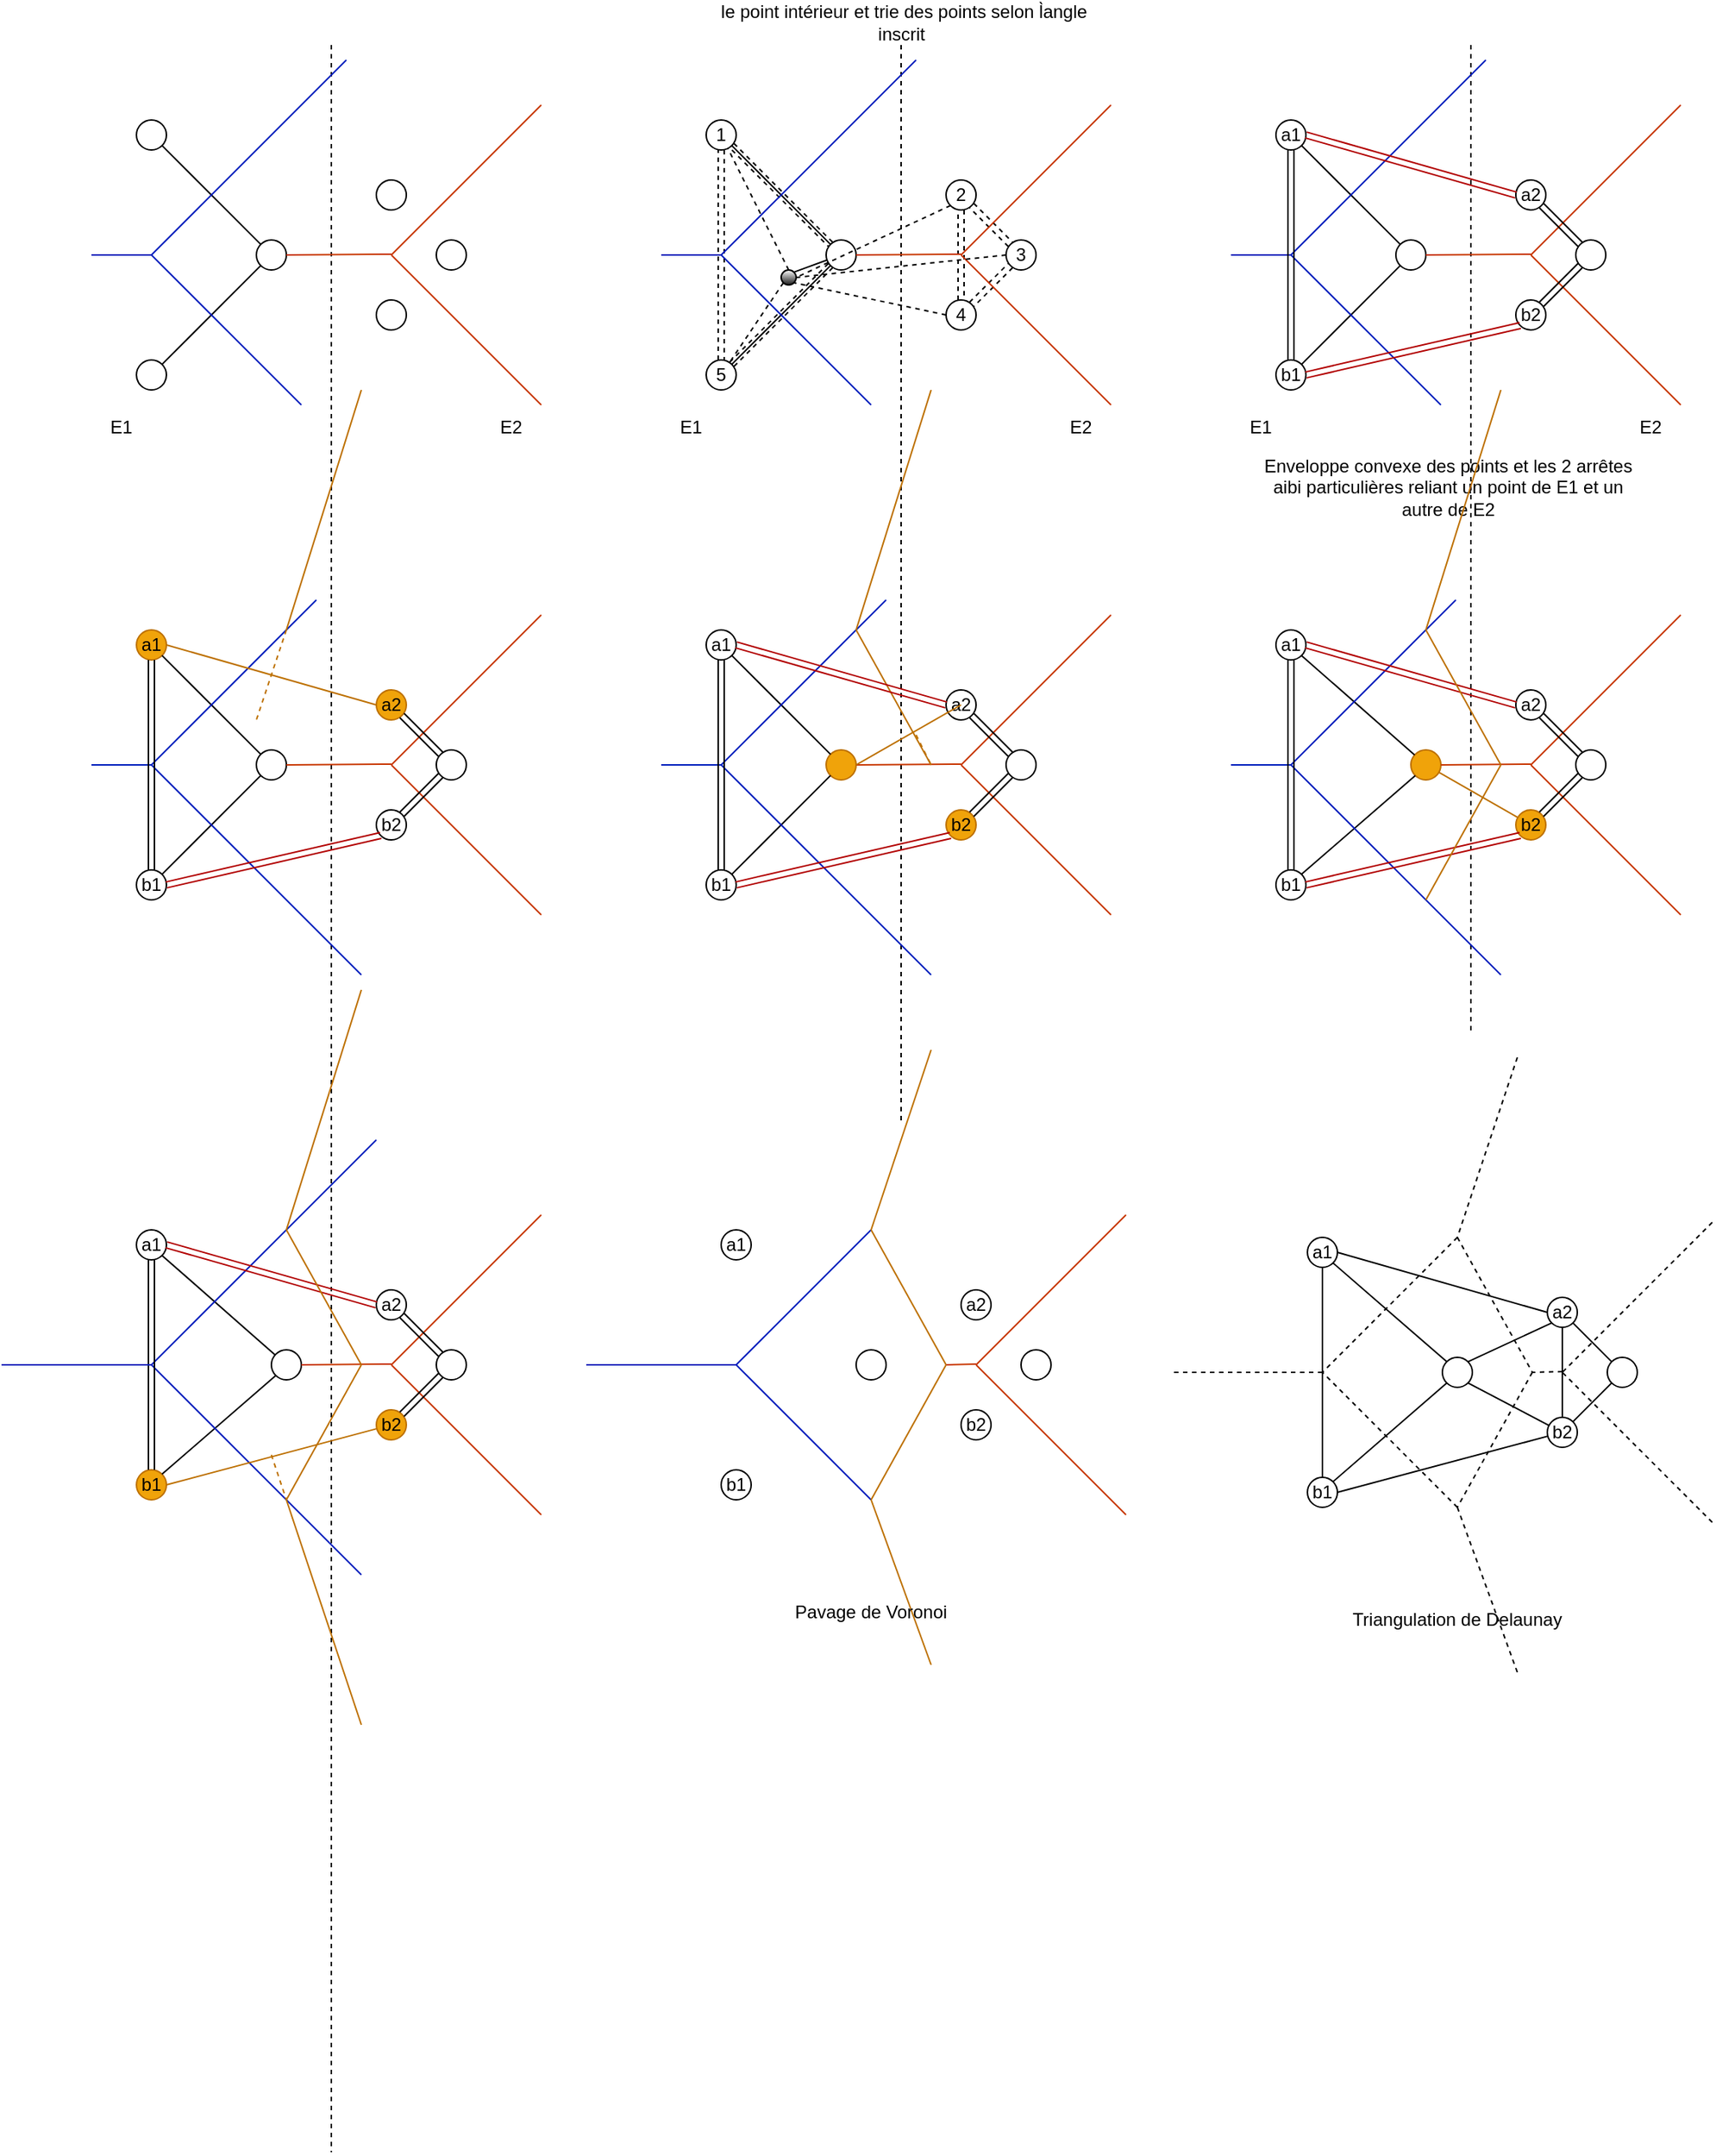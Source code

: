 <mxfile version="15.4.3" type="github" pages="2">
  <diagram id="S3lqlREAbOLpo7XcB7Us" name="probleme1">
    <mxGraphModel dx="918" dy="518" grid="1" gridSize="10" guides="1" tooltips="1" connect="1" arrows="1" fold="1" page="1" pageScale="1" pageWidth="827" pageHeight="1169" math="0" shadow="0">
      <root>
        <mxCell id="0" />
        <mxCell id="1" parent="0" />
        <mxCell id="ym7vCl_EwsG2LlfCSvnX-1" value="" style="ellipse;whiteSpace=wrap;html=1;aspect=fixed;" vertex="1" parent="1">
          <mxGeometry x="190" y="170" width="20" height="20" as="geometry" />
        </mxCell>
        <mxCell id="ym7vCl_EwsG2LlfCSvnX-2" value="" style="ellipse;whiteSpace=wrap;html=1;aspect=fixed;gradientColor=#ffffff;gradientDirection=north;" vertex="1" parent="1">
          <mxGeometry x="190" y="330" width="20" height="20" as="geometry" />
        </mxCell>
        <mxCell id="ym7vCl_EwsG2LlfCSvnX-3" value="" style="ellipse;whiteSpace=wrap;html=1;aspect=fixed;gradientColor=#ffffff;gradientDirection=north;" vertex="1" parent="1">
          <mxGeometry x="270" y="250" width="20" height="20" as="geometry" />
        </mxCell>
        <mxCell id="ym7vCl_EwsG2LlfCSvnX-4" value="" style="ellipse;whiteSpace=wrap;html=1;aspect=fixed;gradientColor=#ffffff;gradientDirection=north;" vertex="1" parent="1">
          <mxGeometry x="350" y="210" width="20" height="20" as="geometry" />
        </mxCell>
        <mxCell id="ym7vCl_EwsG2LlfCSvnX-5" value="" style="ellipse;whiteSpace=wrap;html=1;aspect=fixed;gradientColor=#ffffff;gradientDirection=north;" vertex="1" parent="1">
          <mxGeometry x="350" y="290" width="20" height="20" as="geometry" />
        </mxCell>
        <mxCell id="ym7vCl_EwsG2LlfCSvnX-6" value="" style="ellipse;whiteSpace=wrap;html=1;aspect=fixed;gradientColor=#ffffff;gradientDirection=north;" vertex="1" parent="1">
          <mxGeometry x="390" y="250" width="20" height="20" as="geometry" />
        </mxCell>
        <mxCell id="ym7vCl_EwsG2LlfCSvnX-16" value="" style="endArrow=none;html=1;strokeWidth=1;fontSize=23;dashed=1;" edge="1" parent="1">
          <mxGeometry width="50" height="50" relative="1" as="geometry">
            <mxPoint x="320" y="120" as="sourcePoint" />
            <mxPoint x="320" y="1525" as="targetPoint" />
          </mxGeometry>
        </mxCell>
        <mxCell id="ym7vCl_EwsG2LlfCSvnX-17" value="" style="endArrow=none;html=1;strokeWidth=1;fontSize=23;fillColor=#0050ef;strokeColor=#001DBC;" edge="1" parent="1">
          <mxGeometry width="50" height="50" relative="1" as="geometry">
            <mxPoint x="200" y="260" as="sourcePoint" />
            <mxPoint x="160" y="260" as="targetPoint" />
          </mxGeometry>
        </mxCell>
        <mxCell id="ym7vCl_EwsG2LlfCSvnX-18" value="" style="endArrow=none;html=1;strokeWidth=1;fontSize=23;entryX=1;entryY=1;entryDx=0;entryDy=0;" edge="1" parent="1" source="ym7vCl_EwsG2LlfCSvnX-3" target="ym7vCl_EwsG2LlfCSvnX-1">
          <mxGeometry width="50" height="50" relative="1" as="geometry">
            <mxPoint x="300" y="160" as="sourcePoint" />
            <mxPoint x="210" y="250" as="targetPoint" />
          </mxGeometry>
        </mxCell>
        <mxCell id="ym7vCl_EwsG2LlfCSvnX-19" value="" style="endArrow=none;html=1;strokeWidth=1;fontSize=23;fillColor=#0050ef;strokeColor=#001DBC;" edge="1" parent="1">
          <mxGeometry width="50" height="50" relative="1" as="geometry">
            <mxPoint x="330" y="130" as="sourcePoint" />
            <mxPoint x="200" y="260" as="targetPoint" />
          </mxGeometry>
        </mxCell>
        <mxCell id="ym7vCl_EwsG2LlfCSvnX-20" value="" style="endArrow=none;html=1;strokeWidth=1;fontSize=23;exitX=0;exitY=1;exitDx=0;exitDy=0;entryX=1;entryY=0;entryDx=0;entryDy=0;" edge="1" parent="1" source="ym7vCl_EwsG2LlfCSvnX-3" target="ym7vCl_EwsG2LlfCSvnX-2">
          <mxGeometry width="50" height="50" relative="1" as="geometry">
            <mxPoint x="300" y="180" as="sourcePoint" />
            <mxPoint x="190" y="290" as="targetPoint" />
          </mxGeometry>
        </mxCell>
        <mxCell id="ym7vCl_EwsG2LlfCSvnX-21" value="" style="endArrow=none;html=1;strokeWidth=1;fontSize=23;fillColor=#0050ef;strokeColor=#001DBC;" edge="1" parent="1">
          <mxGeometry width="50" height="50" relative="1" as="geometry">
            <mxPoint x="300" y="360" as="sourcePoint" />
            <mxPoint x="200" y="260" as="targetPoint" />
          </mxGeometry>
        </mxCell>
        <mxCell id="ym7vCl_EwsG2LlfCSvnX-22" value="" style="endArrow=none;html=1;strokeWidth=1;fontSize=23;fillColor=#fa6800;strokeColor=#C73500;" edge="1" parent="1">
          <mxGeometry width="50" height="50" relative="1" as="geometry">
            <mxPoint x="460" y="160" as="sourcePoint" />
            <mxPoint x="360" y="260" as="targetPoint" />
          </mxGeometry>
        </mxCell>
        <mxCell id="ym7vCl_EwsG2LlfCSvnX-23" value="" style="endArrow=none;html=1;strokeWidth=1;fontSize=23;fillColor=#fa6800;strokeColor=#C73500;" edge="1" parent="1">
          <mxGeometry width="50" height="50" relative="1" as="geometry">
            <mxPoint x="460" y="360" as="sourcePoint" />
            <mxPoint x="360" y="260" as="targetPoint" />
          </mxGeometry>
        </mxCell>
        <mxCell id="ym7vCl_EwsG2LlfCSvnX-24" value="" style="endArrow=none;html=1;strokeWidth=1;fontSize=23;fillColor=#fa6800;strokeColor=#C73500;entryX=1;entryY=0.5;entryDx=0;entryDy=0;" edge="1" parent="1" target="ym7vCl_EwsG2LlfCSvnX-3">
          <mxGeometry width="50" height="50" relative="1" as="geometry">
            <mxPoint x="360" y="259.5" as="sourcePoint" />
            <mxPoint x="330" y="260" as="targetPoint" />
          </mxGeometry>
        </mxCell>
        <mxCell id="ym7vCl_EwsG2LlfCSvnX-25" value="E1" style="text;html=1;strokeColor=none;fillColor=none;align=center;verticalAlign=middle;whiteSpace=wrap;rounded=0;" vertex="1" parent="1">
          <mxGeometry x="150" y="360" width="60" height="30" as="geometry" />
        </mxCell>
        <mxCell id="ym7vCl_EwsG2LlfCSvnX-26" value="E2" style="text;html=1;strokeColor=none;fillColor=none;align=center;verticalAlign=middle;whiteSpace=wrap;rounded=0;" vertex="1" parent="1">
          <mxGeometry x="410" y="360" width="60" height="30" as="geometry" />
        </mxCell>
        <mxCell id="ym7vCl_EwsG2LlfCSvnX-44" style="edgeStyle=none;shape=link;rounded=0;orthogonalLoop=1;jettySize=auto;html=1;dashed=1;" edge="1" parent="1" source="ym7vCl_EwsG2LlfCSvnX-27" target="ym7vCl_EwsG2LlfCSvnX-28">
          <mxGeometry relative="1" as="geometry" />
        </mxCell>
        <mxCell id="ym7vCl_EwsG2LlfCSvnX-45" style="edgeStyle=none;shape=link;rounded=0;orthogonalLoop=1;jettySize=auto;html=1;entryX=1;entryY=1;entryDx=0;entryDy=0;dashed=1;" edge="1" parent="1" source="ym7vCl_EwsG2LlfCSvnX-27" target="ym7vCl_EwsG2LlfCSvnX-29">
          <mxGeometry relative="1" as="geometry" />
        </mxCell>
        <mxCell id="ym7vCl_EwsG2LlfCSvnX-27" value="1" style="ellipse;whiteSpace=wrap;html=1;aspect=fixed;" vertex="1" parent="1">
          <mxGeometry x="570" y="170" width="20" height="20" as="geometry" />
        </mxCell>
        <mxCell id="ym7vCl_EwsG2LlfCSvnX-28" value="5" style="ellipse;whiteSpace=wrap;html=1;aspect=fixed;gradientColor=#ffffff;gradientDirection=north;" vertex="1" parent="1">
          <mxGeometry x="570" y="330" width="20" height="20" as="geometry" />
        </mxCell>
        <mxCell id="ym7vCl_EwsG2LlfCSvnX-46" style="edgeStyle=none;shape=link;rounded=0;orthogonalLoop=1;jettySize=auto;html=1;entryX=1;entryY=0;entryDx=0;entryDy=0;dashed=1;" edge="1" parent="1" source="ym7vCl_EwsG2LlfCSvnX-29" target="ym7vCl_EwsG2LlfCSvnX-28">
          <mxGeometry relative="1" as="geometry" />
        </mxCell>
        <mxCell id="ym7vCl_EwsG2LlfCSvnX-29" value="" style="ellipse;whiteSpace=wrap;html=1;aspect=fixed;gradientColor=#ffffff;gradientDirection=north;" vertex="1" parent="1">
          <mxGeometry x="650" y="250" width="20" height="20" as="geometry" />
        </mxCell>
        <mxCell id="ym7vCl_EwsG2LlfCSvnX-47" style="edgeStyle=none;shape=link;rounded=0;orthogonalLoop=1;jettySize=auto;html=1;entryX=0;entryY=0;entryDx=0;entryDy=0;dashed=1;" edge="1" parent="1" source="ym7vCl_EwsG2LlfCSvnX-30" target="ym7vCl_EwsG2LlfCSvnX-32">
          <mxGeometry relative="1" as="geometry" />
        </mxCell>
        <mxCell id="ym7vCl_EwsG2LlfCSvnX-30" value="2" style="ellipse;whiteSpace=wrap;html=1;aspect=fixed;gradientColor=#ffffff;gradientDirection=north;" vertex="1" parent="1">
          <mxGeometry x="730" y="210" width="20" height="20" as="geometry" />
        </mxCell>
        <mxCell id="ym7vCl_EwsG2LlfCSvnX-48" style="edgeStyle=none;shape=link;rounded=0;orthogonalLoop=1;jettySize=auto;html=1;entryX=0;entryY=1;entryDx=0;entryDy=0;dashed=1;" edge="1" parent="1" source="ym7vCl_EwsG2LlfCSvnX-31" target="ym7vCl_EwsG2LlfCSvnX-32">
          <mxGeometry relative="1" as="geometry" />
        </mxCell>
        <mxCell id="ym7vCl_EwsG2LlfCSvnX-49" style="edgeStyle=none;shape=link;rounded=0;orthogonalLoop=1;jettySize=auto;html=1;entryX=0.5;entryY=1;entryDx=0;entryDy=0;dashed=1;" edge="1" parent="1" source="ym7vCl_EwsG2LlfCSvnX-31" target="ym7vCl_EwsG2LlfCSvnX-30">
          <mxGeometry relative="1" as="geometry" />
        </mxCell>
        <mxCell id="ym7vCl_EwsG2LlfCSvnX-31" value="4" style="ellipse;whiteSpace=wrap;html=1;aspect=fixed;gradientColor=#ffffff;gradientDirection=north;" vertex="1" parent="1">
          <mxGeometry x="730" y="290" width="20" height="20" as="geometry" />
        </mxCell>
        <mxCell id="ym7vCl_EwsG2LlfCSvnX-32" value="3" style="ellipse;whiteSpace=wrap;html=1;aspect=fixed;gradientColor=#ffffff;gradientDirection=north;" vertex="1" parent="1">
          <mxGeometry x="770" y="250" width="20" height="20" as="geometry" />
        </mxCell>
        <mxCell id="ym7vCl_EwsG2LlfCSvnX-33" value="" style="endArrow=none;html=1;strokeWidth=1;fontSize=23;dashed=1;" edge="1" parent="1">
          <mxGeometry width="50" height="50" relative="1" as="geometry">
            <mxPoint x="700" y="120" as="sourcePoint" />
            <mxPoint x="700" y="840" as="targetPoint" />
          </mxGeometry>
        </mxCell>
        <mxCell id="ym7vCl_EwsG2LlfCSvnX-34" value="" style="endArrow=none;html=1;strokeWidth=1;fontSize=23;fillColor=#0050ef;strokeColor=#001DBC;" edge="1" parent="1">
          <mxGeometry width="50" height="50" relative="1" as="geometry">
            <mxPoint x="580" y="260" as="sourcePoint" />
            <mxPoint x="540" y="260" as="targetPoint" />
          </mxGeometry>
        </mxCell>
        <mxCell id="ym7vCl_EwsG2LlfCSvnX-35" value="" style="endArrow=none;html=1;strokeWidth=1;fontSize=23;entryX=1;entryY=1;entryDx=0;entryDy=0;" edge="1" parent="1" source="ym7vCl_EwsG2LlfCSvnX-29" target="ym7vCl_EwsG2LlfCSvnX-27">
          <mxGeometry width="50" height="50" relative="1" as="geometry">
            <mxPoint x="680" y="160" as="sourcePoint" />
            <mxPoint x="590" y="250" as="targetPoint" />
          </mxGeometry>
        </mxCell>
        <mxCell id="ym7vCl_EwsG2LlfCSvnX-36" value="" style="endArrow=none;html=1;strokeWidth=1;fontSize=23;fillColor=#0050ef;strokeColor=#001DBC;" edge="1" parent="1">
          <mxGeometry width="50" height="50" relative="1" as="geometry">
            <mxPoint x="710" y="130" as="sourcePoint" />
            <mxPoint x="580" y="260" as="targetPoint" />
          </mxGeometry>
        </mxCell>
        <mxCell id="ym7vCl_EwsG2LlfCSvnX-37" value="" style="endArrow=none;html=1;strokeWidth=1;fontSize=23;exitX=0;exitY=1;exitDx=0;exitDy=0;entryX=1;entryY=0;entryDx=0;entryDy=0;" edge="1" parent="1" source="ym7vCl_EwsG2LlfCSvnX-29" target="ym7vCl_EwsG2LlfCSvnX-28">
          <mxGeometry width="50" height="50" relative="1" as="geometry">
            <mxPoint x="680" y="180" as="sourcePoint" />
            <mxPoint x="570" y="290" as="targetPoint" />
          </mxGeometry>
        </mxCell>
        <mxCell id="ym7vCl_EwsG2LlfCSvnX-38" value="" style="endArrow=none;html=1;strokeWidth=1;fontSize=23;fillColor=#0050ef;strokeColor=#001DBC;" edge="1" parent="1">
          <mxGeometry width="50" height="50" relative="1" as="geometry">
            <mxPoint x="680" y="360" as="sourcePoint" />
            <mxPoint x="580" y="260" as="targetPoint" />
          </mxGeometry>
        </mxCell>
        <mxCell id="ym7vCl_EwsG2LlfCSvnX-39" value="" style="endArrow=none;html=1;strokeWidth=1;fontSize=23;fillColor=#fa6800;strokeColor=#C73500;" edge="1" parent="1">
          <mxGeometry width="50" height="50" relative="1" as="geometry">
            <mxPoint x="840" y="160" as="sourcePoint" />
            <mxPoint x="740" y="260" as="targetPoint" />
          </mxGeometry>
        </mxCell>
        <mxCell id="ym7vCl_EwsG2LlfCSvnX-40" value="" style="endArrow=none;html=1;strokeWidth=1;fontSize=23;fillColor=#fa6800;strokeColor=#C73500;" edge="1" parent="1">
          <mxGeometry width="50" height="50" relative="1" as="geometry">
            <mxPoint x="840" y="360" as="sourcePoint" />
            <mxPoint x="740" y="260" as="targetPoint" />
          </mxGeometry>
        </mxCell>
        <mxCell id="ym7vCl_EwsG2LlfCSvnX-41" value="" style="endArrow=none;html=1;strokeWidth=1;fontSize=23;fillColor=#fa6800;strokeColor=#C73500;entryX=1;entryY=0.5;entryDx=0;entryDy=0;" edge="1" parent="1" target="ym7vCl_EwsG2LlfCSvnX-29">
          <mxGeometry width="50" height="50" relative="1" as="geometry">
            <mxPoint x="740" y="259.5" as="sourcePoint" />
            <mxPoint x="710" y="260" as="targetPoint" />
          </mxGeometry>
        </mxCell>
        <mxCell id="ym7vCl_EwsG2LlfCSvnX-42" value="E1" style="text;html=1;strokeColor=none;fillColor=none;align=center;verticalAlign=middle;whiteSpace=wrap;rounded=0;" vertex="1" parent="1">
          <mxGeometry x="530" y="360" width="60" height="30" as="geometry" />
        </mxCell>
        <mxCell id="ym7vCl_EwsG2LlfCSvnX-43" value="E2" style="text;html=1;strokeColor=none;fillColor=none;align=center;verticalAlign=middle;whiteSpace=wrap;rounded=0;" vertex="1" parent="1">
          <mxGeometry x="790" y="360" width="60" height="30" as="geometry" />
        </mxCell>
        <mxCell id="ym7vCl_EwsG2LlfCSvnX-50" value="le point intérieur et trie des points selon l̀angle inscrit&amp;nbsp;" style="text;html=1;strokeColor=none;fillColor=none;align=center;verticalAlign=middle;whiteSpace=wrap;rounded=0;" vertex="1" parent="1">
          <mxGeometry x="577" y="90" width="250" height="30" as="geometry" />
        </mxCell>
        <mxCell id="ym7vCl_EwsG2LlfCSvnX-71" value="a1" style="ellipse;whiteSpace=wrap;html=1;aspect=fixed;" vertex="1" parent="1">
          <mxGeometry x="950" y="170" width="20" height="20" as="geometry" />
        </mxCell>
        <mxCell id="ym7vCl_EwsG2LlfCSvnX-72" value="b1" style="ellipse;whiteSpace=wrap;html=1;aspect=fixed;gradientColor=#ffffff;gradientDirection=north;" vertex="1" parent="1">
          <mxGeometry x="950" y="330" width="20" height="20" as="geometry" />
        </mxCell>
        <mxCell id="ym7vCl_EwsG2LlfCSvnX-73" value="" style="ellipse;whiteSpace=wrap;html=1;aspect=fixed;gradientColor=#ffffff;gradientDirection=north;" vertex="1" parent="1">
          <mxGeometry x="1030" y="250" width="20" height="20" as="geometry" />
        </mxCell>
        <mxCell id="ym7vCl_EwsG2LlfCSvnX-74" value="a2" style="ellipse;whiteSpace=wrap;html=1;aspect=fixed;gradientColor=#ffffff;gradientDirection=north;" vertex="1" parent="1">
          <mxGeometry x="1110" y="210" width="20" height="20" as="geometry" />
        </mxCell>
        <mxCell id="ym7vCl_EwsG2LlfCSvnX-75" value="b2" style="ellipse;whiteSpace=wrap;html=1;aspect=fixed;gradientColor=#ffffff;gradientDirection=north;" vertex="1" parent="1">
          <mxGeometry x="1110" y="290" width="20" height="20" as="geometry" />
        </mxCell>
        <mxCell id="ym7vCl_EwsG2LlfCSvnX-76" value="" style="ellipse;whiteSpace=wrap;html=1;aspect=fixed;gradientColor=#ffffff;gradientDirection=north;" vertex="1" parent="1">
          <mxGeometry x="1150" y="250" width="20" height="20" as="geometry" />
        </mxCell>
        <mxCell id="ym7vCl_EwsG2LlfCSvnX-77" value="" style="endArrow=none;html=1;strokeWidth=1;fontSize=23;dashed=1;" edge="1" parent="1">
          <mxGeometry width="50" height="50" relative="1" as="geometry">
            <mxPoint x="1080" y="120" as="sourcePoint" />
            <mxPoint x="1080" y="780" as="targetPoint" />
          </mxGeometry>
        </mxCell>
        <mxCell id="ym7vCl_EwsG2LlfCSvnX-78" value="" style="endArrow=none;html=1;strokeWidth=1;fontSize=23;fillColor=#0050ef;strokeColor=#001DBC;" edge="1" parent="1">
          <mxGeometry width="50" height="50" relative="1" as="geometry">
            <mxPoint x="960" y="260" as="sourcePoint" />
            <mxPoint x="920" y="260" as="targetPoint" />
          </mxGeometry>
        </mxCell>
        <mxCell id="ym7vCl_EwsG2LlfCSvnX-79" value="" style="endArrow=none;html=1;strokeWidth=1;fontSize=23;entryX=1;entryY=1;entryDx=0;entryDy=0;" edge="1" parent="1" source="ym7vCl_EwsG2LlfCSvnX-73" target="ym7vCl_EwsG2LlfCSvnX-71">
          <mxGeometry width="50" height="50" relative="1" as="geometry">
            <mxPoint x="1060" y="160" as="sourcePoint" />
            <mxPoint x="970" y="250" as="targetPoint" />
          </mxGeometry>
        </mxCell>
        <mxCell id="ym7vCl_EwsG2LlfCSvnX-80" value="" style="endArrow=none;html=1;strokeWidth=1;fontSize=23;fillColor=#0050ef;strokeColor=#001DBC;" edge="1" parent="1">
          <mxGeometry width="50" height="50" relative="1" as="geometry">
            <mxPoint x="1090" y="130" as="sourcePoint" />
            <mxPoint x="960" y="260" as="targetPoint" />
          </mxGeometry>
        </mxCell>
        <mxCell id="ym7vCl_EwsG2LlfCSvnX-81" value="" style="endArrow=none;html=1;strokeWidth=1;fontSize=23;exitX=0;exitY=1;exitDx=0;exitDy=0;entryX=1;entryY=0;entryDx=0;entryDy=0;" edge="1" parent="1" source="ym7vCl_EwsG2LlfCSvnX-73" target="ym7vCl_EwsG2LlfCSvnX-72">
          <mxGeometry width="50" height="50" relative="1" as="geometry">
            <mxPoint x="1060" y="180" as="sourcePoint" />
            <mxPoint x="950" y="290" as="targetPoint" />
          </mxGeometry>
        </mxCell>
        <mxCell id="ym7vCl_EwsG2LlfCSvnX-82" value="" style="endArrow=none;html=1;strokeWidth=1;fontSize=23;fillColor=#0050ef;strokeColor=#001DBC;" edge="1" parent="1">
          <mxGeometry width="50" height="50" relative="1" as="geometry">
            <mxPoint x="1060" y="360" as="sourcePoint" />
            <mxPoint x="960" y="260" as="targetPoint" />
          </mxGeometry>
        </mxCell>
        <mxCell id="ym7vCl_EwsG2LlfCSvnX-83" value="" style="endArrow=none;html=1;strokeWidth=1;fontSize=23;fillColor=#fa6800;strokeColor=#C73500;" edge="1" parent="1">
          <mxGeometry width="50" height="50" relative="1" as="geometry">
            <mxPoint x="1220" y="160" as="sourcePoint" />
            <mxPoint x="1120" y="260" as="targetPoint" />
          </mxGeometry>
        </mxCell>
        <mxCell id="ym7vCl_EwsG2LlfCSvnX-84" value="" style="endArrow=none;html=1;strokeWidth=1;fontSize=23;fillColor=#fa6800;strokeColor=#C73500;" edge="1" parent="1">
          <mxGeometry width="50" height="50" relative="1" as="geometry">
            <mxPoint x="1220" y="360" as="sourcePoint" />
            <mxPoint x="1120" y="260" as="targetPoint" />
          </mxGeometry>
        </mxCell>
        <mxCell id="ym7vCl_EwsG2LlfCSvnX-85" value="" style="endArrow=none;html=1;strokeWidth=1;fontSize=23;fillColor=#fa6800;strokeColor=#C73500;entryX=1;entryY=0.5;entryDx=0;entryDy=0;" edge="1" parent="1" target="ym7vCl_EwsG2LlfCSvnX-73">
          <mxGeometry width="50" height="50" relative="1" as="geometry">
            <mxPoint x="1120" y="259.5" as="sourcePoint" />
            <mxPoint x="1090" y="260" as="targetPoint" />
          </mxGeometry>
        </mxCell>
        <mxCell id="ym7vCl_EwsG2LlfCSvnX-86" value="E1" style="text;html=1;strokeColor=none;fillColor=none;align=center;verticalAlign=middle;whiteSpace=wrap;rounded=0;" vertex="1" parent="1">
          <mxGeometry x="910" y="360" width="60" height="30" as="geometry" />
        </mxCell>
        <mxCell id="ym7vCl_EwsG2LlfCSvnX-87" value="E2" style="text;html=1;strokeColor=none;fillColor=none;align=center;verticalAlign=middle;whiteSpace=wrap;rounded=0;" vertex="1" parent="1">
          <mxGeometry x="1170" y="360" width="60" height="30" as="geometry" />
        </mxCell>
        <mxCell id="ym7vCl_EwsG2LlfCSvnX-88" value="" style="endArrow=none;html=1;strokeWidth=1;fontSize=23;fillColor=#0050ef;strokeColor=#000000;entryX=0.5;entryY=0;entryDx=0;entryDy=0;exitX=0.5;exitY=1;exitDx=0;exitDy=0;shape=link;" edge="1" parent="1" source="ym7vCl_EwsG2LlfCSvnX-71" target="ym7vCl_EwsG2LlfCSvnX-72">
          <mxGeometry width="50" height="50" relative="1" as="geometry">
            <mxPoint x="970" y="270" as="sourcePoint" />
            <mxPoint x="930" y="270" as="targetPoint" />
          </mxGeometry>
        </mxCell>
        <mxCell id="ym7vCl_EwsG2LlfCSvnX-89" value="" style="endArrow=none;html=1;strokeWidth=1;fontSize=23;fillColor=#e51400;strokeColor=#B20000;entryX=1;entryY=0.5;entryDx=0;entryDy=0;exitX=0;exitY=0.5;exitDx=0;exitDy=0;shape=link;" edge="1" parent="1" source="ym7vCl_EwsG2LlfCSvnX-74" target="ym7vCl_EwsG2LlfCSvnX-71">
          <mxGeometry width="50" height="50" relative="1" as="geometry">
            <mxPoint x="1080" y="210" as="sourcePoint" />
            <mxPoint x="1020" y="150" as="targetPoint" />
          </mxGeometry>
        </mxCell>
        <mxCell id="ym7vCl_EwsG2LlfCSvnX-90" value="" style="endArrow=none;html=1;strokeWidth=1;fontSize=23;fillColor=#e51400;strokeColor=#B20000;entryX=0;entryY=1;entryDx=0;entryDy=0;exitX=1;exitY=0.5;exitDx=0;exitDy=0;shape=link;" edge="1" parent="1" source="ym7vCl_EwsG2LlfCSvnX-72" target="ym7vCl_EwsG2LlfCSvnX-75">
          <mxGeometry width="50" height="50" relative="1" as="geometry">
            <mxPoint x="990" y="290" as="sourcePoint" />
            <mxPoint x="950" y="290" as="targetPoint" />
          </mxGeometry>
        </mxCell>
        <mxCell id="ym7vCl_EwsG2LlfCSvnX-91" value="" style="endArrow=none;html=1;strokeWidth=1;fontSize=23;fillColor=#0050ef;strokeColor=#000000;exitX=0;exitY=1;exitDx=0;exitDy=0;entryX=1;entryY=0;entryDx=0;entryDy=0;shape=link;" edge="1" parent="1" source="ym7vCl_EwsG2LlfCSvnX-76" target="ym7vCl_EwsG2LlfCSvnX-75">
          <mxGeometry width="50" height="50" relative="1" as="geometry">
            <mxPoint x="1000" y="300" as="sourcePoint" />
            <mxPoint x="960" y="300" as="targetPoint" />
          </mxGeometry>
        </mxCell>
        <mxCell id="ym7vCl_EwsG2LlfCSvnX-92" value="" style="endArrow=none;html=1;strokeWidth=1;fontSize=23;fillColor=#0050ef;strokeColor=#000000;exitX=0;exitY=0;exitDx=0;exitDy=0;entryX=1;entryY=1;entryDx=0;entryDy=0;shape=link;" edge="1" parent="1" source="ym7vCl_EwsG2LlfCSvnX-76" target="ym7vCl_EwsG2LlfCSvnX-74">
          <mxGeometry width="50" height="50" relative="1" as="geometry">
            <mxPoint x="1010" y="310" as="sourcePoint" />
            <mxPoint x="970" y="310" as="targetPoint" />
          </mxGeometry>
        </mxCell>
        <mxCell id="ym7vCl_EwsG2LlfCSvnX-93" value="" style="ellipse;whiteSpace=wrap;html=1;aspect=fixed;strokeWidth=1;gradientColor=#ffffff;gradientDirection=north;fillColor=#1A1A1A;" vertex="1" parent="1">
          <mxGeometry x="620" y="270" width="10" height="10" as="geometry" />
        </mxCell>
        <mxCell id="ym7vCl_EwsG2LlfCSvnX-94" value="" style="endArrow=none;html=1;strokeWidth=1;fontSize=23;exitX=0.5;exitY=0;exitDx=0;exitDy=0;dashed=1;" edge="1" parent="1" source="ym7vCl_EwsG2LlfCSvnX-93" target="ym7vCl_EwsG2LlfCSvnX-27">
          <mxGeometry width="50" height="50" relative="1" as="geometry">
            <mxPoint x="625" y="260" as="sourcePoint" />
            <mxPoint x="217.071" y="197.071" as="targetPoint" />
          </mxGeometry>
        </mxCell>
        <mxCell id="ym7vCl_EwsG2LlfCSvnX-95" value="" style="endArrow=none;html=1;strokeWidth=1;fontSize=23;exitX=0;exitY=1;exitDx=0;exitDy=0;dashed=1;" edge="1" parent="1" source="ym7vCl_EwsG2LlfCSvnX-93" target="ym7vCl_EwsG2LlfCSvnX-28">
          <mxGeometry width="50" height="50" relative="1" as="geometry">
            <mxPoint x="600" y="290" as="sourcePoint" />
            <mxPoint x="594.472" y="198.944" as="targetPoint" />
          </mxGeometry>
        </mxCell>
        <mxCell id="ym7vCl_EwsG2LlfCSvnX-96" value="" style="endArrow=none;html=1;strokeWidth=1;fontSize=23;entryX=1;entryY=0;entryDx=0;entryDy=0;" edge="1" parent="1" source="ym7vCl_EwsG2LlfCSvnX-29" target="ym7vCl_EwsG2LlfCSvnX-93">
          <mxGeometry width="50" height="50" relative="1" as="geometry">
            <mxPoint x="645" y="290" as="sourcePoint" />
            <mxPoint x="604.472" y="208.944" as="targetPoint" />
          </mxGeometry>
        </mxCell>
        <mxCell id="ym7vCl_EwsG2LlfCSvnX-97" value="" style="endArrow=none;html=1;strokeWidth=1;fontSize=23;exitX=0;exitY=1;exitDx=0;exitDy=0;entryX=1;entryY=0.5;entryDx=0;entryDy=0;dashed=1;" edge="1" parent="1" source="ym7vCl_EwsG2LlfCSvnX-30" target="ym7vCl_EwsG2LlfCSvnX-93">
          <mxGeometry width="50" height="50" relative="1" as="geometry">
            <mxPoint x="655" y="300" as="sourcePoint" />
            <mxPoint x="614.472" y="218.944" as="targetPoint" />
          </mxGeometry>
        </mxCell>
        <mxCell id="ym7vCl_EwsG2LlfCSvnX-98" value="" style="endArrow=none;html=1;strokeWidth=1;fontSize=23;exitX=0;exitY=0.5;exitDx=0;exitDy=0;entryX=1;entryY=0.5;entryDx=0;entryDy=0;dashed=1;" edge="1" parent="1" source="ym7vCl_EwsG2LlfCSvnX-32" target="ym7vCl_EwsG2LlfCSvnX-93">
          <mxGeometry width="50" height="50" relative="1" as="geometry">
            <mxPoint x="665" y="310" as="sourcePoint" />
            <mxPoint x="660" y="290" as="targetPoint" />
          </mxGeometry>
        </mxCell>
        <mxCell id="ym7vCl_EwsG2LlfCSvnX-99" value="" style="endArrow=none;html=1;strokeWidth=1;fontSize=23;exitX=0;exitY=0.5;exitDx=0;exitDy=0;entryX=1;entryY=1;entryDx=0;entryDy=0;dashed=1;" edge="1" parent="1" source="ym7vCl_EwsG2LlfCSvnX-31" target="ym7vCl_EwsG2LlfCSvnX-93">
          <mxGeometry width="50" height="50" relative="1" as="geometry">
            <mxPoint x="675" y="320" as="sourcePoint" />
            <mxPoint x="634.472" y="238.944" as="targetPoint" />
          </mxGeometry>
        </mxCell>
        <mxCell id="ym7vCl_EwsG2LlfCSvnX-101" value="Enveloppe convexe des points et les 2 arrêtes aibi particulières reliant un point de E1 et un autre de E2" style="text;html=1;strokeColor=none;fillColor=none;align=center;verticalAlign=middle;whiteSpace=wrap;rounded=0;" vertex="1" parent="1">
          <mxGeometry x="940" y="400" width="250" height="30" as="geometry" />
        </mxCell>
        <mxCell id="ym7vCl_EwsG2LlfCSvnX-102" value="a1" style="ellipse;whiteSpace=wrap;html=1;aspect=fixed;fillColor=#f0a30a;strokeColor=#BD7000;fontColor=#000000;" vertex="1" parent="1">
          <mxGeometry x="190" y="510" width="20" height="20" as="geometry" />
        </mxCell>
        <mxCell id="ym7vCl_EwsG2LlfCSvnX-103" value="b1" style="ellipse;whiteSpace=wrap;html=1;aspect=fixed;gradientColor=#ffffff;gradientDirection=north;" vertex="1" parent="1">
          <mxGeometry x="190" y="670" width="20" height="20" as="geometry" />
        </mxCell>
        <mxCell id="ym7vCl_EwsG2LlfCSvnX-104" value="" style="ellipse;whiteSpace=wrap;html=1;aspect=fixed;gradientColor=#ffffff;gradientDirection=north;" vertex="1" parent="1">
          <mxGeometry x="270" y="590" width="20" height="20" as="geometry" />
        </mxCell>
        <mxCell id="ym7vCl_EwsG2LlfCSvnX-105" value="a2" style="ellipse;whiteSpace=wrap;html=1;aspect=fixed;gradientDirection=north;fillColor=#f0a30a;strokeColor=#BD7000;fontColor=#000000;" vertex="1" parent="1">
          <mxGeometry x="350" y="550" width="20" height="20" as="geometry" />
        </mxCell>
        <mxCell id="ym7vCl_EwsG2LlfCSvnX-106" value="b2" style="ellipse;whiteSpace=wrap;html=1;aspect=fixed;gradientColor=#ffffff;gradientDirection=north;" vertex="1" parent="1">
          <mxGeometry x="350" y="630" width="20" height="20" as="geometry" />
        </mxCell>
        <mxCell id="ym7vCl_EwsG2LlfCSvnX-107" value="" style="ellipse;whiteSpace=wrap;html=1;aspect=fixed;gradientColor=#ffffff;gradientDirection=north;" vertex="1" parent="1">
          <mxGeometry x="390" y="590" width="20" height="20" as="geometry" />
        </mxCell>
        <mxCell id="ym7vCl_EwsG2LlfCSvnX-108" value="" style="endArrow=none;html=1;strokeWidth=1;fontSize=23;fillColor=#0050ef;strokeColor=#001DBC;" edge="1" parent="1">
          <mxGeometry width="50" height="50" relative="1" as="geometry">
            <mxPoint x="200" y="600" as="sourcePoint" />
            <mxPoint x="160" y="600" as="targetPoint" />
          </mxGeometry>
        </mxCell>
        <mxCell id="ym7vCl_EwsG2LlfCSvnX-109" value="" style="endArrow=none;html=1;strokeWidth=1;fontSize=23;entryX=1;entryY=1;entryDx=0;entryDy=0;" edge="1" parent="1" source="ym7vCl_EwsG2LlfCSvnX-104" target="ym7vCl_EwsG2LlfCSvnX-102">
          <mxGeometry width="50" height="50" relative="1" as="geometry">
            <mxPoint x="300" y="500" as="sourcePoint" />
            <mxPoint x="210" y="590" as="targetPoint" />
          </mxGeometry>
        </mxCell>
        <mxCell id="ym7vCl_EwsG2LlfCSvnX-110" value="" style="endArrow=none;html=1;strokeWidth=1;fontSize=23;fillColor=#0050ef;strokeColor=#001DBC;" edge="1" parent="1">
          <mxGeometry width="50" height="50" relative="1" as="geometry">
            <mxPoint x="310" y="490" as="sourcePoint" />
            <mxPoint x="200" y="600" as="targetPoint" />
          </mxGeometry>
        </mxCell>
        <mxCell id="ym7vCl_EwsG2LlfCSvnX-111" value="" style="endArrow=none;html=1;strokeWidth=1;fontSize=23;exitX=0;exitY=1;exitDx=0;exitDy=0;entryX=1;entryY=0;entryDx=0;entryDy=0;" edge="1" parent="1" source="ym7vCl_EwsG2LlfCSvnX-104" target="ym7vCl_EwsG2LlfCSvnX-103">
          <mxGeometry width="50" height="50" relative="1" as="geometry">
            <mxPoint x="300" y="520" as="sourcePoint" />
            <mxPoint x="190" y="630" as="targetPoint" />
          </mxGeometry>
        </mxCell>
        <mxCell id="ym7vCl_EwsG2LlfCSvnX-112" value="" style="endArrow=none;html=1;strokeWidth=1;fontSize=23;fillColor=#0050ef;strokeColor=#001DBC;" edge="1" parent="1">
          <mxGeometry width="50" height="50" relative="1" as="geometry">
            <mxPoint x="340" y="740" as="sourcePoint" />
            <mxPoint x="200" y="600" as="targetPoint" />
          </mxGeometry>
        </mxCell>
        <mxCell id="ym7vCl_EwsG2LlfCSvnX-113" value="" style="endArrow=none;html=1;strokeWidth=1;fontSize=23;fillColor=#fa6800;strokeColor=#C73500;" edge="1" parent="1">
          <mxGeometry width="50" height="50" relative="1" as="geometry">
            <mxPoint x="460" y="500" as="sourcePoint" />
            <mxPoint x="360" y="600" as="targetPoint" />
          </mxGeometry>
        </mxCell>
        <mxCell id="ym7vCl_EwsG2LlfCSvnX-114" value="" style="endArrow=none;html=1;strokeWidth=1;fontSize=23;fillColor=#fa6800;strokeColor=#C73500;" edge="1" parent="1">
          <mxGeometry width="50" height="50" relative="1" as="geometry">
            <mxPoint x="460" y="700" as="sourcePoint" />
            <mxPoint x="360" y="600" as="targetPoint" />
          </mxGeometry>
        </mxCell>
        <mxCell id="ym7vCl_EwsG2LlfCSvnX-115" value="" style="endArrow=none;html=1;strokeWidth=1;fontSize=23;fillColor=#fa6800;strokeColor=#C73500;entryX=1;entryY=0.5;entryDx=0;entryDy=0;" edge="1" parent="1" target="ym7vCl_EwsG2LlfCSvnX-104">
          <mxGeometry width="50" height="50" relative="1" as="geometry">
            <mxPoint x="360" y="599.5" as="sourcePoint" />
            <mxPoint x="330" y="600" as="targetPoint" />
          </mxGeometry>
        </mxCell>
        <mxCell id="ym7vCl_EwsG2LlfCSvnX-116" value="" style="endArrow=none;html=1;strokeWidth=1;fontSize=23;fillColor=#0050ef;strokeColor=#000000;entryX=0.5;entryY=0;entryDx=0;entryDy=0;exitX=0.5;exitY=1;exitDx=0;exitDy=0;shape=link;" edge="1" parent="1" source="ym7vCl_EwsG2LlfCSvnX-102" target="ym7vCl_EwsG2LlfCSvnX-103">
          <mxGeometry width="50" height="50" relative="1" as="geometry">
            <mxPoint x="210" y="610" as="sourcePoint" />
            <mxPoint x="170" y="610" as="targetPoint" />
          </mxGeometry>
        </mxCell>
        <mxCell id="ym7vCl_EwsG2LlfCSvnX-118" value="" style="endArrow=none;html=1;strokeWidth=1;fontSize=23;fillColor=#e51400;strokeColor=#B20000;entryX=0;entryY=1;entryDx=0;entryDy=0;exitX=1;exitY=0.5;exitDx=0;exitDy=0;shape=link;" edge="1" parent="1" source="ym7vCl_EwsG2LlfCSvnX-103" target="ym7vCl_EwsG2LlfCSvnX-106">
          <mxGeometry width="50" height="50" relative="1" as="geometry">
            <mxPoint x="230" y="630" as="sourcePoint" />
            <mxPoint x="190" y="630" as="targetPoint" />
          </mxGeometry>
        </mxCell>
        <mxCell id="ym7vCl_EwsG2LlfCSvnX-119" value="" style="endArrow=none;html=1;strokeWidth=1;fontSize=23;fillColor=#0050ef;strokeColor=#000000;exitX=0;exitY=1;exitDx=0;exitDy=0;entryX=1;entryY=0;entryDx=0;entryDy=0;shape=link;" edge="1" parent="1" source="ym7vCl_EwsG2LlfCSvnX-107" target="ym7vCl_EwsG2LlfCSvnX-106">
          <mxGeometry width="50" height="50" relative="1" as="geometry">
            <mxPoint x="240" y="640" as="sourcePoint" />
            <mxPoint x="200" y="640" as="targetPoint" />
          </mxGeometry>
        </mxCell>
        <mxCell id="ym7vCl_EwsG2LlfCSvnX-120" value="" style="endArrow=none;html=1;strokeWidth=1;fontSize=23;fillColor=#0050ef;strokeColor=#000000;exitX=0;exitY=0;exitDx=0;exitDy=0;entryX=1;entryY=1;entryDx=0;entryDy=0;shape=link;" edge="1" parent="1" source="ym7vCl_EwsG2LlfCSvnX-107" target="ym7vCl_EwsG2LlfCSvnX-105">
          <mxGeometry width="50" height="50" relative="1" as="geometry">
            <mxPoint x="250" y="650" as="sourcePoint" />
            <mxPoint x="210" y="650" as="targetPoint" />
          </mxGeometry>
        </mxCell>
        <mxCell id="ym7vCl_EwsG2LlfCSvnX-145" value="a1" style="ellipse;whiteSpace=wrap;html=1;aspect=fixed;" vertex="1" parent="1">
          <mxGeometry x="570" y="510" width="20" height="20" as="geometry" />
        </mxCell>
        <mxCell id="ym7vCl_EwsG2LlfCSvnX-146" value="b1" style="ellipse;whiteSpace=wrap;html=1;aspect=fixed;gradientColor=#ffffff;gradientDirection=north;" vertex="1" parent="1">
          <mxGeometry x="570" y="670" width="20" height="20" as="geometry" />
        </mxCell>
        <mxCell id="ym7vCl_EwsG2LlfCSvnX-148" value="" style="ellipse;whiteSpace=wrap;html=1;aspect=fixed;gradientDirection=north;fillColor=#f0a30a;strokeColor=#BD7000;fontColor=#000000;" vertex="1" parent="1">
          <mxGeometry x="650" y="590" width="20" height="20" as="geometry" />
        </mxCell>
        <mxCell id="ym7vCl_EwsG2LlfCSvnX-149" value="a2" style="ellipse;whiteSpace=wrap;html=1;aspect=fixed;gradientDirection=north;" vertex="1" parent="1">
          <mxGeometry x="730" y="550" width="20" height="20" as="geometry" />
        </mxCell>
        <mxCell id="ym7vCl_EwsG2LlfCSvnX-150" value="b2" style="ellipse;whiteSpace=wrap;html=1;aspect=fixed;gradientDirection=north;fillColor=#f0a30a;strokeColor=#BD7000;fontColor=#000000;" vertex="1" parent="1">
          <mxGeometry x="730" y="630" width="20" height="20" as="geometry" />
        </mxCell>
        <mxCell id="ym7vCl_EwsG2LlfCSvnX-151" value="" style="ellipse;whiteSpace=wrap;html=1;aspect=fixed;gradientColor=#ffffff;gradientDirection=north;" vertex="1" parent="1">
          <mxGeometry x="770" y="590" width="20" height="20" as="geometry" />
        </mxCell>
        <mxCell id="ym7vCl_EwsG2LlfCSvnX-152" value="" style="endArrow=none;html=1;strokeWidth=1;fontSize=23;fillColor=#0050ef;strokeColor=#001DBC;" edge="1" parent="1">
          <mxGeometry width="50" height="50" relative="1" as="geometry">
            <mxPoint x="580" y="600" as="sourcePoint" />
            <mxPoint x="540" y="600" as="targetPoint" />
          </mxGeometry>
        </mxCell>
        <mxCell id="ym7vCl_EwsG2LlfCSvnX-153" value="" style="endArrow=none;html=1;strokeWidth=1;fontSize=23;entryX=1;entryY=1;entryDx=0;entryDy=0;" edge="1" parent="1" source="ym7vCl_EwsG2LlfCSvnX-148" target="ym7vCl_EwsG2LlfCSvnX-145">
          <mxGeometry width="50" height="50" relative="1" as="geometry">
            <mxPoint x="680" y="500" as="sourcePoint" />
            <mxPoint x="590" y="590" as="targetPoint" />
          </mxGeometry>
        </mxCell>
        <mxCell id="ym7vCl_EwsG2LlfCSvnX-154" value="" style="endArrow=none;html=1;strokeWidth=1;fontSize=23;fillColor=#0050ef;strokeColor=#001DBC;" edge="1" parent="1">
          <mxGeometry width="50" height="50" relative="1" as="geometry">
            <mxPoint x="690" y="490" as="sourcePoint" />
            <mxPoint x="580" y="600" as="targetPoint" />
          </mxGeometry>
        </mxCell>
        <mxCell id="ym7vCl_EwsG2LlfCSvnX-155" value="" style="endArrow=none;html=1;strokeWidth=1;fontSize=23;exitX=0;exitY=1;exitDx=0;exitDy=0;entryX=1;entryY=0;entryDx=0;entryDy=0;" edge="1" parent="1" source="ym7vCl_EwsG2LlfCSvnX-148" target="ym7vCl_EwsG2LlfCSvnX-146">
          <mxGeometry width="50" height="50" relative="1" as="geometry">
            <mxPoint x="680" y="520" as="sourcePoint" />
            <mxPoint x="570" y="630" as="targetPoint" />
          </mxGeometry>
        </mxCell>
        <mxCell id="ym7vCl_EwsG2LlfCSvnX-156" value="" style="endArrow=none;html=1;strokeWidth=1;fontSize=23;fillColor=#0050ef;strokeColor=#001DBC;" edge="1" parent="1">
          <mxGeometry width="50" height="50" relative="1" as="geometry">
            <mxPoint x="720" y="740" as="sourcePoint" />
            <mxPoint x="580" y="600" as="targetPoint" />
          </mxGeometry>
        </mxCell>
        <mxCell id="ym7vCl_EwsG2LlfCSvnX-157" value="" style="endArrow=none;html=1;strokeWidth=1;fontSize=23;fillColor=#fa6800;strokeColor=#C73500;" edge="1" parent="1">
          <mxGeometry width="50" height="50" relative="1" as="geometry">
            <mxPoint x="840" y="500" as="sourcePoint" />
            <mxPoint x="740" y="600" as="targetPoint" />
          </mxGeometry>
        </mxCell>
        <mxCell id="ym7vCl_EwsG2LlfCSvnX-158" value="" style="endArrow=none;html=1;strokeWidth=1;fontSize=23;fillColor=#fa6800;strokeColor=#C73500;" edge="1" parent="1">
          <mxGeometry width="50" height="50" relative="1" as="geometry">
            <mxPoint x="840" y="700" as="sourcePoint" />
            <mxPoint x="740" y="600" as="targetPoint" />
          </mxGeometry>
        </mxCell>
        <mxCell id="ym7vCl_EwsG2LlfCSvnX-159" value="" style="endArrow=none;html=1;strokeWidth=1;fontSize=23;fillColor=#fa6800;strokeColor=#C73500;entryX=1;entryY=0.5;entryDx=0;entryDy=0;" edge="1" parent="1" target="ym7vCl_EwsG2LlfCSvnX-148">
          <mxGeometry width="50" height="50" relative="1" as="geometry">
            <mxPoint x="740" y="599.5" as="sourcePoint" />
            <mxPoint x="710" y="600" as="targetPoint" />
          </mxGeometry>
        </mxCell>
        <mxCell id="ym7vCl_EwsG2LlfCSvnX-160" value="" style="endArrow=none;html=1;strokeWidth=1;fontSize=23;fillColor=#0050ef;strokeColor=#000000;entryX=0.5;entryY=0;entryDx=0;entryDy=0;exitX=0.5;exitY=1;exitDx=0;exitDy=0;shape=link;" edge="1" parent="1" source="ym7vCl_EwsG2LlfCSvnX-145" target="ym7vCl_EwsG2LlfCSvnX-146">
          <mxGeometry width="50" height="50" relative="1" as="geometry">
            <mxPoint x="590" y="610" as="sourcePoint" />
            <mxPoint x="550" y="610" as="targetPoint" />
          </mxGeometry>
        </mxCell>
        <mxCell id="ym7vCl_EwsG2LlfCSvnX-162" value="" style="endArrow=none;html=1;strokeWidth=1;fontSize=23;fillColor=#e51400;strokeColor=#B20000;entryX=0;entryY=1;entryDx=0;entryDy=0;exitX=1;exitY=0.5;exitDx=0;exitDy=0;shape=link;" edge="1" parent="1" source="ym7vCl_EwsG2LlfCSvnX-146" target="ym7vCl_EwsG2LlfCSvnX-150">
          <mxGeometry width="50" height="50" relative="1" as="geometry">
            <mxPoint x="610" y="630" as="sourcePoint" />
            <mxPoint x="570" y="630" as="targetPoint" />
          </mxGeometry>
        </mxCell>
        <mxCell id="ym7vCl_EwsG2LlfCSvnX-163" value="" style="endArrow=none;html=1;strokeWidth=1;fontSize=23;fillColor=#0050ef;strokeColor=#000000;exitX=0;exitY=1;exitDx=0;exitDy=0;entryX=1;entryY=0;entryDx=0;entryDy=0;shape=link;" edge="1" parent="1" source="ym7vCl_EwsG2LlfCSvnX-151" target="ym7vCl_EwsG2LlfCSvnX-150">
          <mxGeometry width="50" height="50" relative="1" as="geometry">
            <mxPoint x="620" y="640" as="sourcePoint" />
            <mxPoint x="580" y="640" as="targetPoint" />
          </mxGeometry>
        </mxCell>
        <mxCell id="ym7vCl_EwsG2LlfCSvnX-164" value="" style="endArrow=none;html=1;strokeWidth=1;fontSize=23;fillColor=#0050ef;strokeColor=#000000;exitX=0;exitY=0;exitDx=0;exitDy=0;entryX=1;entryY=1;entryDx=0;entryDy=0;shape=link;" edge="1" parent="1" source="ym7vCl_EwsG2LlfCSvnX-151" target="ym7vCl_EwsG2LlfCSvnX-149">
          <mxGeometry width="50" height="50" relative="1" as="geometry">
            <mxPoint x="630" y="650" as="sourcePoint" />
            <mxPoint x="590" y="650" as="targetPoint" />
          </mxGeometry>
        </mxCell>
        <mxCell id="ym7vCl_EwsG2LlfCSvnX-166" value="" style="endArrow=none;html=1;strokeWidth=1;fontSize=23;fillColor=#f0a30a;strokeColor=#BD7000;" edge="1" parent="1">
          <mxGeometry width="50" height="50" relative="1" as="geometry">
            <mxPoint x="340" y="350" as="sourcePoint" />
            <mxPoint x="290" y="510" as="targetPoint" />
          </mxGeometry>
        </mxCell>
        <mxCell id="ym7vCl_EwsG2LlfCSvnX-167" value="" style="endArrow=none;html=1;strokeWidth=1;fontSize=23;fillColor=#f0a30a;strokeColor=#BD7000;dashed=1;" edge="1" parent="1">
          <mxGeometry width="50" height="50" relative="1" as="geometry">
            <mxPoint x="290" y="510" as="sourcePoint" />
            <mxPoint x="270" y="570" as="targetPoint" />
          </mxGeometry>
        </mxCell>
        <mxCell id="ym7vCl_EwsG2LlfCSvnX-168" value="" style="endArrow=none;html=1;strokeWidth=1;fontSize=23;fillColor=#f0a30a;strokeColor=#BD7000;" edge="1" parent="1">
          <mxGeometry width="50" height="50" relative="1" as="geometry">
            <mxPoint x="720" y="350" as="sourcePoint" />
            <mxPoint x="670" y="510" as="targetPoint" />
          </mxGeometry>
        </mxCell>
        <mxCell id="ym7vCl_EwsG2LlfCSvnX-169" value="" style="endArrow=none;html=1;strokeWidth=1;fontSize=23;fillColor=#f0a30a;strokeColor=#BD7000;" edge="1" parent="1">
          <mxGeometry width="50" height="50" relative="1" as="geometry">
            <mxPoint x="670" y="510" as="sourcePoint" />
            <mxPoint x="720" y="600" as="targetPoint" />
          </mxGeometry>
        </mxCell>
        <mxCell id="ym7vCl_EwsG2LlfCSvnX-170" value="" style="endArrow=none;html=1;strokeWidth=1;fontSize=23;fillColor=#f0a30a;strokeColor=#BD7000;entryX=1;entryY=0.5;entryDx=0;entryDy=0;" edge="1" parent="1" target="ym7vCl_EwsG2LlfCSvnX-148">
          <mxGeometry width="50" height="50" relative="1" as="geometry">
            <mxPoint x="740" y="560" as="sourcePoint" />
            <mxPoint x="680" y="590" as="targetPoint" />
          </mxGeometry>
        </mxCell>
        <mxCell id="ym7vCl_EwsG2LlfCSvnX-171" value="" style="endArrow=none;html=1;strokeWidth=1;fontSize=23;fillColor=#f0a30a;strokeColor=#BD7000;dashed=1;" edge="1" parent="1">
          <mxGeometry width="50" height="50" relative="1" as="geometry">
            <mxPoint x="710" y="580" as="sourcePoint" />
            <mxPoint x="720" y="600" as="targetPoint" />
          </mxGeometry>
        </mxCell>
        <mxCell id="ym7vCl_EwsG2LlfCSvnX-172" value="a1" style="ellipse;whiteSpace=wrap;html=1;aspect=fixed;" vertex="1" parent="1">
          <mxGeometry x="950" y="510" width="20" height="20" as="geometry" />
        </mxCell>
        <mxCell id="ym7vCl_EwsG2LlfCSvnX-173" value="b1" style="ellipse;whiteSpace=wrap;html=1;aspect=fixed;gradientColor=#ffffff;gradientDirection=north;" vertex="1" parent="1">
          <mxGeometry x="950" y="670" width="20" height="20" as="geometry" />
        </mxCell>
        <mxCell id="ym7vCl_EwsG2LlfCSvnX-174" value="" style="ellipse;whiteSpace=wrap;html=1;aspect=fixed;gradientDirection=north;fillColor=#f0a30a;strokeColor=#BD7000;fontColor=#000000;" vertex="1" parent="1">
          <mxGeometry x="1040" y="590" width="20" height="20" as="geometry" />
        </mxCell>
        <mxCell id="ym7vCl_EwsG2LlfCSvnX-175" value="a2" style="ellipse;whiteSpace=wrap;html=1;aspect=fixed;gradientDirection=north;" vertex="1" parent="1">
          <mxGeometry x="1110" y="550" width="20" height="20" as="geometry" />
        </mxCell>
        <mxCell id="ym7vCl_EwsG2LlfCSvnX-176" value="b2" style="ellipse;whiteSpace=wrap;html=1;aspect=fixed;gradientDirection=north;fillColor=#f0a30a;strokeColor=#BD7000;fontColor=#000000;" vertex="1" parent="1">
          <mxGeometry x="1110" y="630" width="20" height="20" as="geometry" />
        </mxCell>
        <mxCell id="ym7vCl_EwsG2LlfCSvnX-177" value="" style="ellipse;whiteSpace=wrap;html=1;aspect=fixed;gradientColor=#ffffff;gradientDirection=north;" vertex="1" parent="1">
          <mxGeometry x="1150" y="590" width="20" height="20" as="geometry" />
        </mxCell>
        <mxCell id="ym7vCl_EwsG2LlfCSvnX-178" value="" style="endArrow=none;html=1;strokeWidth=1;fontSize=23;fillColor=#0050ef;strokeColor=#001DBC;" edge="1" parent="1">
          <mxGeometry width="50" height="50" relative="1" as="geometry">
            <mxPoint x="960" y="600" as="sourcePoint" />
            <mxPoint x="920" y="600" as="targetPoint" />
          </mxGeometry>
        </mxCell>
        <mxCell id="ym7vCl_EwsG2LlfCSvnX-179" value="" style="endArrow=none;html=1;strokeWidth=1;fontSize=23;entryX=1;entryY=1;entryDx=0;entryDy=0;" edge="1" parent="1" source="ym7vCl_EwsG2LlfCSvnX-174" target="ym7vCl_EwsG2LlfCSvnX-172">
          <mxGeometry width="50" height="50" relative="1" as="geometry">
            <mxPoint x="1060" y="500" as="sourcePoint" />
            <mxPoint x="970" y="590" as="targetPoint" />
          </mxGeometry>
        </mxCell>
        <mxCell id="ym7vCl_EwsG2LlfCSvnX-180" value="" style="endArrow=none;html=1;strokeWidth=1;fontSize=23;fillColor=#0050ef;strokeColor=#001DBC;" edge="1" parent="1">
          <mxGeometry width="50" height="50" relative="1" as="geometry">
            <mxPoint x="1070" y="490" as="sourcePoint" />
            <mxPoint x="960" y="600" as="targetPoint" />
          </mxGeometry>
        </mxCell>
        <mxCell id="ym7vCl_EwsG2LlfCSvnX-181" value="" style="endArrow=none;html=1;strokeWidth=1;fontSize=23;exitX=0;exitY=1;exitDx=0;exitDy=0;entryX=1;entryY=0;entryDx=0;entryDy=0;" edge="1" parent="1" source="ym7vCl_EwsG2LlfCSvnX-174" target="ym7vCl_EwsG2LlfCSvnX-173">
          <mxGeometry width="50" height="50" relative="1" as="geometry">
            <mxPoint x="1060" y="520" as="sourcePoint" />
            <mxPoint x="950" y="630" as="targetPoint" />
          </mxGeometry>
        </mxCell>
        <mxCell id="ym7vCl_EwsG2LlfCSvnX-182" value="" style="endArrow=none;html=1;strokeWidth=1;fontSize=23;fillColor=#0050ef;strokeColor=#001DBC;" edge="1" parent="1">
          <mxGeometry width="50" height="50" relative="1" as="geometry">
            <mxPoint x="1100" y="740" as="sourcePoint" />
            <mxPoint x="960" y="600" as="targetPoint" />
          </mxGeometry>
        </mxCell>
        <mxCell id="ym7vCl_EwsG2LlfCSvnX-183" value="" style="endArrow=none;html=1;strokeWidth=1;fontSize=23;fillColor=#fa6800;strokeColor=#C73500;" edge="1" parent="1">
          <mxGeometry width="50" height="50" relative="1" as="geometry">
            <mxPoint x="1220" y="500" as="sourcePoint" />
            <mxPoint x="1120" y="600" as="targetPoint" />
          </mxGeometry>
        </mxCell>
        <mxCell id="ym7vCl_EwsG2LlfCSvnX-184" value="" style="endArrow=none;html=1;strokeWidth=1;fontSize=23;fillColor=#fa6800;strokeColor=#C73500;" edge="1" parent="1">
          <mxGeometry width="50" height="50" relative="1" as="geometry">
            <mxPoint x="1220" y="700" as="sourcePoint" />
            <mxPoint x="1120" y="600" as="targetPoint" />
          </mxGeometry>
        </mxCell>
        <mxCell id="ym7vCl_EwsG2LlfCSvnX-185" value="" style="endArrow=none;html=1;strokeWidth=1;fontSize=23;fillColor=#fa6800;strokeColor=#C73500;entryX=1;entryY=0.5;entryDx=0;entryDy=0;" edge="1" parent="1" target="ym7vCl_EwsG2LlfCSvnX-174">
          <mxGeometry width="50" height="50" relative="1" as="geometry">
            <mxPoint x="1120" y="599.5" as="sourcePoint" />
            <mxPoint x="1090" y="600" as="targetPoint" />
          </mxGeometry>
        </mxCell>
        <mxCell id="ym7vCl_EwsG2LlfCSvnX-186" value="" style="endArrow=none;html=1;strokeWidth=1;fontSize=23;fillColor=#0050ef;strokeColor=#000000;entryX=0.5;entryY=0;entryDx=0;entryDy=0;exitX=0.5;exitY=1;exitDx=0;exitDy=0;shape=link;" edge="1" parent="1" source="ym7vCl_EwsG2LlfCSvnX-172" target="ym7vCl_EwsG2LlfCSvnX-173">
          <mxGeometry width="50" height="50" relative="1" as="geometry">
            <mxPoint x="970" y="610" as="sourcePoint" />
            <mxPoint x="930" y="610" as="targetPoint" />
          </mxGeometry>
        </mxCell>
        <mxCell id="ym7vCl_EwsG2LlfCSvnX-187" value="" style="endArrow=none;html=1;strokeWidth=1;fontSize=23;fillColor=#e51400;strokeColor=#B20000;entryX=1;entryY=0.5;entryDx=0;entryDy=0;exitX=0;exitY=0.5;exitDx=0;exitDy=0;shape=link;" edge="1" parent="1" source="ym7vCl_EwsG2LlfCSvnX-175" target="ym7vCl_EwsG2LlfCSvnX-172">
          <mxGeometry width="50" height="50" relative="1" as="geometry">
            <mxPoint x="1080" y="550" as="sourcePoint" />
            <mxPoint x="1020" y="490" as="targetPoint" />
          </mxGeometry>
        </mxCell>
        <mxCell id="ym7vCl_EwsG2LlfCSvnX-188" value="" style="endArrow=none;html=1;strokeWidth=1;fontSize=23;fillColor=#e51400;strokeColor=#B20000;entryX=0;entryY=1;entryDx=0;entryDy=0;exitX=1;exitY=0.5;exitDx=0;exitDy=0;shape=link;" edge="1" parent="1" source="ym7vCl_EwsG2LlfCSvnX-173" target="ym7vCl_EwsG2LlfCSvnX-176">
          <mxGeometry width="50" height="50" relative="1" as="geometry">
            <mxPoint x="990" y="630" as="sourcePoint" />
            <mxPoint x="950" y="630" as="targetPoint" />
          </mxGeometry>
        </mxCell>
        <mxCell id="ym7vCl_EwsG2LlfCSvnX-189" value="" style="endArrow=none;html=1;strokeWidth=1;fontSize=23;fillColor=#0050ef;strokeColor=#000000;exitX=0;exitY=1;exitDx=0;exitDy=0;entryX=1;entryY=0;entryDx=0;entryDy=0;shape=link;" edge="1" parent="1" source="ym7vCl_EwsG2LlfCSvnX-177" target="ym7vCl_EwsG2LlfCSvnX-176">
          <mxGeometry width="50" height="50" relative="1" as="geometry">
            <mxPoint x="1000" y="640" as="sourcePoint" />
            <mxPoint x="960" y="640" as="targetPoint" />
          </mxGeometry>
        </mxCell>
        <mxCell id="ym7vCl_EwsG2LlfCSvnX-190" value="" style="endArrow=none;html=1;strokeWidth=1;fontSize=23;fillColor=#0050ef;strokeColor=#000000;exitX=0;exitY=0;exitDx=0;exitDy=0;entryX=1;entryY=1;entryDx=0;entryDy=0;shape=link;" edge="1" parent="1" source="ym7vCl_EwsG2LlfCSvnX-177" target="ym7vCl_EwsG2LlfCSvnX-175">
          <mxGeometry width="50" height="50" relative="1" as="geometry">
            <mxPoint x="1010" y="650" as="sourcePoint" />
            <mxPoint x="970" y="650" as="targetPoint" />
          </mxGeometry>
        </mxCell>
        <mxCell id="ym7vCl_EwsG2LlfCSvnX-191" value="" style="endArrow=none;html=1;strokeWidth=1;fontSize=23;fillColor=#f0a30a;strokeColor=#BD7000;" edge="1" parent="1">
          <mxGeometry width="50" height="50" relative="1" as="geometry">
            <mxPoint x="1050" y="510" as="sourcePoint" />
            <mxPoint x="1100" y="600" as="targetPoint" />
          </mxGeometry>
        </mxCell>
        <mxCell id="ym7vCl_EwsG2LlfCSvnX-192" value="" style="endArrow=none;html=1;strokeWidth=1;fontSize=23;fillColor=#f0a30a;strokeColor=#BD7000;" edge="1" parent="1" source="ym7vCl_EwsG2LlfCSvnX-176" target="ym7vCl_EwsG2LlfCSvnX-174">
          <mxGeometry width="50" height="50" relative="1" as="geometry">
            <mxPoint x="1100" y="620" as="sourcePoint" />
            <mxPoint x="1060" y="633" as="targetPoint" />
          </mxGeometry>
        </mxCell>
        <mxCell id="ym7vCl_EwsG2LlfCSvnX-194" value="" style="endArrow=none;html=1;strokeWidth=1;fontSize=23;fillColor=#f0a30a;strokeColor=#BD7000;" edge="1" parent="1">
          <mxGeometry width="50" height="50" relative="1" as="geometry">
            <mxPoint x="1100" y="350" as="sourcePoint" />
            <mxPoint x="1050" y="510" as="targetPoint" />
          </mxGeometry>
        </mxCell>
        <mxCell id="ym7vCl_EwsG2LlfCSvnX-197" value="" style="endArrow=none;html=1;strokeWidth=1;fontSize=23;fillColor=#f0a30a;strokeColor=#BD7000;exitX=0;exitY=0.5;exitDx=0;exitDy=0;entryX=1;entryY=0.5;entryDx=0;entryDy=0;" edge="1" parent="1" source="ym7vCl_EwsG2LlfCSvnX-105" target="ym7vCl_EwsG2LlfCSvnX-102">
          <mxGeometry width="50" height="50" relative="1" as="geometry">
            <mxPoint x="740.0" y="570" as="sourcePoint" />
            <mxPoint x="600.0" y="530" as="targetPoint" />
          </mxGeometry>
        </mxCell>
        <mxCell id="ym7vCl_EwsG2LlfCSvnX-198" value="" style="endArrow=none;html=1;strokeWidth=1;fontSize=23;fillColor=#e51400;strokeColor=#B20000;entryX=0;entryY=0.5;entryDx=0;entryDy=0;exitX=1;exitY=0.5;exitDx=0;exitDy=0;shape=link;" edge="1" parent="1" source="ym7vCl_EwsG2LlfCSvnX-145" target="ym7vCl_EwsG2LlfCSvnX-149">
          <mxGeometry width="50" height="50" relative="1" as="geometry">
            <mxPoint x="600.0" y="690" as="sourcePoint" />
            <mxPoint x="742.929" y="657.071" as="targetPoint" />
          </mxGeometry>
        </mxCell>
        <mxCell id="ym7vCl_EwsG2LlfCSvnX-201" value="" style="endArrow=none;html=1;strokeWidth=1;fontSize=23;fillColor=#f0a30a;strokeColor=#BD7000;" edge="1" parent="1">
          <mxGeometry width="50" height="50" relative="1" as="geometry">
            <mxPoint x="1100" y="600" as="sourcePoint" />
            <mxPoint x="1050" y="690" as="targetPoint" />
          </mxGeometry>
        </mxCell>
        <mxCell id="ym7vCl_EwsG2LlfCSvnX-204" value="a1" style="ellipse;whiteSpace=wrap;html=1;aspect=fixed;" vertex="1" parent="1">
          <mxGeometry x="190" y="910" width="20" height="20" as="geometry" />
        </mxCell>
        <mxCell id="ym7vCl_EwsG2LlfCSvnX-205" value="b1" style="ellipse;whiteSpace=wrap;html=1;aspect=fixed;gradientDirection=north;fillColor=#f0a30a;strokeColor=#BD7000;fontColor=#000000;" vertex="1" parent="1">
          <mxGeometry x="190" y="1070" width="20" height="20" as="geometry" />
        </mxCell>
        <mxCell id="ym7vCl_EwsG2LlfCSvnX-206" value="" style="ellipse;whiteSpace=wrap;html=1;aspect=fixed;gradientDirection=north;" vertex="1" parent="1">
          <mxGeometry x="280" y="990" width="20" height="20" as="geometry" />
        </mxCell>
        <mxCell id="ym7vCl_EwsG2LlfCSvnX-207" value="a2" style="ellipse;whiteSpace=wrap;html=1;aspect=fixed;gradientDirection=north;" vertex="1" parent="1">
          <mxGeometry x="350" y="950" width="20" height="20" as="geometry" />
        </mxCell>
        <mxCell id="ym7vCl_EwsG2LlfCSvnX-208" value="b2" style="ellipse;whiteSpace=wrap;html=1;aspect=fixed;gradientDirection=north;fillColor=#f0a30a;strokeColor=#BD7000;fontColor=#000000;" vertex="1" parent="1">
          <mxGeometry x="350" y="1030" width="20" height="20" as="geometry" />
        </mxCell>
        <mxCell id="ym7vCl_EwsG2LlfCSvnX-209" value="" style="ellipse;whiteSpace=wrap;html=1;aspect=fixed;gradientColor=#ffffff;gradientDirection=north;" vertex="1" parent="1">
          <mxGeometry x="390" y="990" width="20" height="20" as="geometry" />
        </mxCell>
        <mxCell id="ym7vCl_EwsG2LlfCSvnX-210" value="" style="endArrow=none;html=1;strokeWidth=1;fontSize=23;entryX=1;entryY=1;entryDx=0;entryDy=0;" edge="1" parent="1" source="ym7vCl_EwsG2LlfCSvnX-206" target="ym7vCl_EwsG2LlfCSvnX-204">
          <mxGeometry width="50" height="50" relative="1" as="geometry">
            <mxPoint x="300" y="900" as="sourcePoint" />
            <mxPoint x="210" y="990" as="targetPoint" />
          </mxGeometry>
        </mxCell>
        <mxCell id="ym7vCl_EwsG2LlfCSvnX-211" value="" style="endArrow=none;html=1;strokeWidth=1;fontSize=23;fillColor=#0050ef;strokeColor=#001DBC;" edge="1" parent="1">
          <mxGeometry width="50" height="50" relative="1" as="geometry">
            <mxPoint x="350" y="850" as="sourcePoint" />
            <mxPoint x="200" y="1000" as="targetPoint" />
          </mxGeometry>
        </mxCell>
        <mxCell id="ym7vCl_EwsG2LlfCSvnX-212" value="" style="endArrow=none;html=1;strokeWidth=1;fontSize=23;exitX=0;exitY=1;exitDx=0;exitDy=0;entryX=1;entryY=0;entryDx=0;entryDy=0;" edge="1" parent="1" source="ym7vCl_EwsG2LlfCSvnX-206" target="ym7vCl_EwsG2LlfCSvnX-205">
          <mxGeometry width="50" height="50" relative="1" as="geometry">
            <mxPoint x="300" y="920" as="sourcePoint" />
            <mxPoint x="190" y="1030" as="targetPoint" />
          </mxGeometry>
        </mxCell>
        <mxCell id="ym7vCl_EwsG2LlfCSvnX-213" value="" style="endArrow=none;html=1;strokeWidth=1;fontSize=23;fillColor=#0050ef;strokeColor=#001DBC;" edge="1" parent="1">
          <mxGeometry width="50" height="50" relative="1" as="geometry">
            <mxPoint x="340" y="1140" as="sourcePoint" />
            <mxPoint x="200" y="1000" as="targetPoint" />
          </mxGeometry>
        </mxCell>
        <mxCell id="ym7vCl_EwsG2LlfCSvnX-214" value="" style="endArrow=none;html=1;strokeWidth=1;fontSize=23;fillColor=#fa6800;strokeColor=#C73500;" edge="1" parent="1">
          <mxGeometry width="50" height="50" relative="1" as="geometry">
            <mxPoint x="460" y="900" as="sourcePoint" />
            <mxPoint x="360" y="1000" as="targetPoint" />
          </mxGeometry>
        </mxCell>
        <mxCell id="ym7vCl_EwsG2LlfCSvnX-215" value="" style="endArrow=none;html=1;strokeWidth=1;fontSize=23;fillColor=#fa6800;strokeColor=#C73500;" edge="1" parent="1">
          <mxGeometry width="50" height="50" relative="1" as="geometry">
            <mxPoint x="460" y="1100" as="sourcePoint" />
            <mxPoint x="360" y="1000" as="targetPoint" />
          </mxGeometry>
        </mxCell>
        <mxCell id="ym7vCl_EwsG2LlfCSvnX-216" value="" style="endArrow=none;html=1;strokeWidth=1;fontSize=23;fillColor=#fa6800;strokeColor=#C73500;entryX=1;entryY=0.5;entryDx=0;entryDy=0;" edge="1" parent="1" target="ym7vCl_EwsG2LlfCSvnX-206">
          <mxGeometry width="50" height="50" relative="1" as="geometry">
            <mxPoint x="360" y="999.5" as="sourcePoint" />
            <mxPoint x="330" y="1000" as="targetPoint" />
          </mxGeometry>
        </mxCell>
        <mxCell id="ym7vCl_EwsG2LlfCSvnX-217" value="" style="endArrow=none;html=1;strokeWidth=1;fontSize=23;fillColor=#0050ef;strokeColor=#000000;entryX=0.5;entryY=0;entryDx=0;entryDy=0;exitX=0.5;exitY=1;exitDx=0;exitDy=0;shape=link;" edge="1" parent="1" source="ym7vCl_EwsG2LlfCSvnX-204" target="ym7vCl_EwsG2LlfCSvnX-205">
          <mxGeometry width="50" height="50" relative="1" as="geometry">
            <mxPoint x="210" y="1010" as="sourcePoint" />
            <mxPoint x="170" y="1010" as="targetPoint" />
          </mxGeometry>
        </mxCell>
        <mxCell id="ym7vCl_EwsG2LlfCSvnX-218" value="" style="endArrow=none;html=1;strokeWidth=1;fontSize=23;fillColor=#e51400;strokeColor=#B20000;entryX=1;entryY=0.5;entryDx=0;entryDy=0;exitX=0;exitY=0.5;exitDx=0;exitDy=0;shape=link;" edge="1" parent="1" source="ym7vCl_EwsG2LlfCSvnX-207" target="ym7vCl_EwsG2LlfCSvnX-204">
          <mxGeometry width="50" height="50" relative="1" as="geometry">
            <mxPoint x="320" y="950" as="sourcePoint" />
            <mxPoint x="260" y="890" as="targetPoint" />
          </mxGeometry>
        </mxCell>
        <mxCell id="ym7vCl_EwsG2LlfCSvnX-220" value="" style="endArrow=none;html=1;strokeWidth=1;fontSize=23;fillColor=#0050ef;strokeColor=#000000;exitX=0;exitY=1;exitDx=0;exitDy=0;entryX=1;entryY=0;entryDx=0;entryDy=0;shape=link;" edge="1" parent="1" source="ym7vCl_EwsG2LlfCSvnX-209" target="ym7vCl_EwsG2LlfCSvnX-208">
          <mxGeometry width="50" height="50" relative="1" as="geometry">
            <mxPoint x="240" y="1040" as="sourcePoint" />
            <mxPoint x="200" y="1040" as="targetPoint" />
          </mxGeometry>
        </mxCell>
        <mxCell id="ym7vCl_EwsG2LlfCSvnX-221" value="" style="endArrow=none;html=1;strokeWidth=1;fontSize=23;fillColor=#0050ef;strokeColor=#000000;exitX=0;exitY=0;exitDx=0;exitDy=0;entryX=1;entryY=1;entryDx=0;entryDy=0;shape=link;" edge="1" parent="1" source="ym7vCl_EwsG2LlfCSvnX-209" target="ym7vCl_EwsG2LlfCSvnX-207">
          <mxGeometry width="50" height="50" relative="1" as="geometry">
            <mxPoint x="250" y="1050" as="sourcePoint" />
            <mxPoint x="210" y="1050" as="targetPoint" />
          </mxGeometry>
        </mxCell>
        <mxCell id="ym7vCl_EwsG2LlfCSvnX-222" value="" style="endArrow=none;html=1;strokeWidth=1;fontSize=23;fillColor=#f0a30a;strokeColor=#BD7000;" edge="1" parent="1">
          <mxGeometry width="50" height="50" relative="1" as="geometry">
            <mxPoint x="290" y="910" as="sourcePoint" />
            <mxPoint x="340" y="1000" as="targetPoint" />
          </mxGeometry>
        </mxCell>
        <mxCell id="ym7vCl_EwsG2LlfCSvnX-223" value="" style="endArrow=none;html=1;strokeWidth=1;fontSize=23;fillColor=#f0a30a;strokeColor=#BD7000;entryX=1;entryY=0.5;entryDx=0;entryDy=0;" edge="1" parent="1" source="ym7vCl_EwsG2LlfCSvnX-208" target="ym7vCl_EwsG2LlfCSvnX-205">
          <mxGeometry width="50" height="50" relative="1" as="geometry">
            <mxPoint x="340" y="1020" as="sourcePoint" />
            <mxPoint x="300" y="1033" as="targetPoint" />
          </mxGeometry>
        </mxCell>
        <mxCell id="ym7vCl_EwsG2LlfCSvnX-224" value="" style="endArrow=none;html=1;strokeWidth=1;fontSize=23;fillColor=#f0a30a;strokeColor=#BD7000;" edge="1" parent="1">
          <mxGeometry width="50" height="50" relative="1" as="geometry">
            <mxPoint x="340" y="750" as="sourcePoint" />
            <mxPoint x="290" y="910" as="targetPoint" />
          </mxGeometry>
        </mxCell>
        <mxCell id="ym7vCl_EwsG2LlfCSvnX-225" value="" style="endArrow=none;html=1;strokeWidth=1;fontSize=23;fillColor=#f0a30a;strokeColor=#BD7000;" edge="1" parent="1">
          <mxGeometry width="50" height="50" relative="1" as="geometry">
            <mxPoint x="340" y="1000" as="sourcePoint" />
            <mxPoint x="290" y="1090" as="targetPoint" />
          </mxGeometry>
        </mxCell>
        <mxCell id="ym7vCl_EwsG2LlfCSvnX-226" value="" style="endArrow=none;html=1;strokeWidth=1;fontSize=23;fillColor=#f0a30a;strokeColor=#BD7000;" edge="1" parent="1">
          <mxGeometry width="50" height="50" relative="1" as="geometry">
            <mxPoint x="290" y="1090" as="sourcePoint" />
            <mxPoint x="340" y="1240" as="targetPoint" />
          </mxGeometry>
        </mxCell>
        <mxCell id="ym7vCl_EwsG2LlfCSvnX-227" value="" style="endArrow=none;html=1;strokeWidth=1;fontSize=23;fillColor=#f0a30a;strokeColor=#BD7000;dashed=1;" edge="1" parent="1">
          <mxGeometry width="50" height="50" relative="1" as="geometry">
            <mxPoint x="280" y="1060" as="sourcePoint" />
            <mxPoint x="290" y="1090" as="targetPoint" />
          </mxGeometry>
        </mxCell>
        <mxCell id="ym7vCl_EwsG2LlfCSvnX-228" value="a1" style="ellipse;whiteSpace=wrap;html=1;aspect=fixed;" vertex="1" parent="1">
          <mxGeometry x="580" y="910" width="20" height="20" as="geometry" />
        </mxCell>
        <mxCell id="ym7vCl_EwsG2LlfCSvnX-229" value="b1" style="ellipse;whiteSpace=wrap;html=1;aspect=fixed;gradientDirection=north;" vertex="1" parent="1">
          <mxGeometry x="580" y="1070" width="20" height="20" as="geometry" />
        </mxCell>
        <mxCell id="ym7vCl_EwsG2LlfCSvnX-230" value="" style="ellipse;whiteSpace=wrap;html=1;aspect=fixed;gradientDirection=north;" vertex="1" parent="1">
          <mxGeometry x="670" y="990" width="20" height="20" as="geometry" />
        </mxCell>
        <mxCell id="ym7vCl_EwsG2LlfCSvnX-231" value="a2" style="ellipse;whiteSpace=wrap;html=1;aspect=fixed;gradientDirection=north;" vertex="1" parent="1">
          <mxGeometry x="740" y="950" width="20" height="20" as="geometry" />
        </mxCell>
        <mxCell id="ym7vCl_EwsG2LlfCSvnX-232" value="b2" style="ellipse;whiteSpace=wrap;html=1;aspect=fixed;gradientDirection=north;" vertex="1" parent="1">
          <mxGeometry x="740" y="1030" width="20" height="20" as="geometry" />
        </mxCell>
        <mxCell id="ym7vCl_EwsG2LlfCSvnX-233" value="" style="ellipse;whiteSpace=wrap;html=1;aspect=fixed;gradientColor=#ffffff;gradientDirection=north;" vertex="1" parent="1">
          <mxGeometry x="780" y="990" width="20" height="20" as="geometry" />
        </mxCell>
        <mxCell id="ym7vCl_EwsG2LlfCSvnX-235" value="" style="endArrow=none;html=1;strokeWidth=1;fontSize=23;fillColor=#0050ef;strokeColor=#001DBC;" edge="1" parent="1">
          <mxGeometry width="50" height="50" relative="1" as="geometry">
            <mxPoint x="680" y="910" as="sourcePoint" />
            <mxPoint x="590" y="1000" as="targetPoint" />
          </mxGeometry>
        </mxCell>
        <mxCell id="ym7vCl_EwsG2LlfCSvnX-237" value="" style="endArrow=none;html=1;strokeWidth=1;fontSize=23;fillColor=#0050ef;strokeColor=#001DBC;" edge="1" parent="1">
          <mxGeometry width="50" height="50" relative="1" as="geometry">
            <mxPoint x="680" y="1090" as="sourcePoint" />
            <mxPoint x="590" y="1000" as="targetPoint" />
          </mxGeometry>
        </mxCell>
        <mxCell id="ym7vCl_EwsG2LlfCSvnX-238" value="" style="endArrow=none;html=1;strokeWidth=1;fontSize=23;fillColor=#fa6800;strokeColor=#C73500;" edge="1" parent="1">
          <mxGeometry width="50" height="50" relative="1" as="geometry">
            <mxPoint x="850" y="900" as="sourcePoint" />
            <mxPoint x="750" y="1000" as="targetPoint" />
          </mxGeometry>
        </mxCell>
        <mxCell id="ym7vCl_EwsG2LlfCSvnX-239" value="" style="endArrow=none;html=1;strokeWidth=1;fontSize=23;fillColor=#fa6800;strokeColor=#C73500;" edge="1" parent="1">
          <mxGeometry width="50" height="50" relative="1" as="geometry">
            <mxPoint x="850" y="1100" as="sourcePoint" />
            <mxPoint x="750" y="1000" as="targetPoint" />
          </mxGeometry>
        </mxCell>
        <mxCell id="ym7vCl_EwsG2LlfCSvnX-240" value="" style="endArrow=none;html=1;strokeWidth=1;fontSize=23;fillColor=#fa6800;strokeColor=#C73500;" edge="1" parent="1">
          <mxGeometry width="50" height="50" relative="1" as="geometry">
            <mxPoint x="750" y="999.5" as="sourcePoint" />
            <mxPoint x="730" y="1000" as="targetPoint" />
          </mxGeometry>
        </mxCell>
        <mxCell id="ym7vCl_EwsG2LlfCSvnX-245" value="" style="endArrow=none;html=1;strokeWidth=1;fontSize=23;fillColor=#f0a30a;strokeColor=#BD7000;" edge="1" parent="1">
          <mxGeometry width="50" height="50" relative="1" as="geometry">
            <mxPoint x="680" y="910" as="sourcePoint" />
            <mxPoint x="730" y="1000" as="targetPoint" />
          </mxGeometry>
        </mxCell>
        <mxCell id="ym7vCl_EwsG2LlfCSvnX-247" value="" style="endArrow=none;html=1;strokeWidth=1;fontSize=23;fillColor=#f0a30a;strokeColor=#BD7000;" edge="1" parent="1">
          <mxGeometry width="50" height="50" relative="1" as="geometry">
            <mxPoint x="720" y="790" as="sourcePoint" />
            <mxPoint x="680" y="910" as="targetPoint" />
          </mxGeometry>
        </mxCell>
        <mxCell id="ym7vCl_EwsG2LlfCSvnX-248" value="" style="endArrow=none;html=1;strokeWidth=1;fontSize=23;fillColor=#f0a30a;strokeColor=#BD7000;" edge="1" parent="1">
          <mxGeometry width="50" height="50" relative="1" as="geometry">
            <mxPoint x="730" y="1000" as="sourcePoint" />
            <mxPoint x="680" y="1090" as="targetPoint" />
          </mxGeometry>
        </mxCell>
        <mxCell id="ym7vCl_EwsG2LlfCSvnX-249" value="" style="endArrow=none;html=1;strokeWidth=1;fontSize=23;fillColor=#f0a30a;strokeColor=#BD7000;" edge="1" parent="1">
          <mxGeometry width="50" height="50" relative="1" as="geometry">
            <mxPoint x="680" y="1090" as="sourcePoint" />
            <mxPoint x="720" y="1200" as="targetPoint" />
          </mxGeometry>
        </mxCell>
        <mxCell id="ym7vCl_EwsG2LlfCSvnX-252" value="Pavage de Voronoi" style="text;html=1;strokeColor=none;fillColor=none;align=center;verticalAlign=middle;whiteSpace=wrap;rounded=0;" vertex="1" parent="1">
          <mxGeometry x="555" y="1150" width="250" height="30" as="geometry" />
        </mxCell>
        <mxCell id="ym7vCl_EwsG2LlfCSvnX-253" value="" style="endArrow=none;html=1;strokeWidth=1;fontSize=23;fillColor=#0050ef;strokeColor=#001DBC;" edge="1" parent="1">
          <mxGeometry width="50" height="50" relative="1" as="geometry">
            <mxPoint x="200" y="1000" as="sourcePoint" />
            <mxPoint x="100" y="1000" as="targetPoint" />
          </mxGeometry>
        </mxCell>
        <mxCell id="ym7vCl_EwsG2LlfCSvnX-254" value="" style="endArrow=none;html=1;strokeWidth=1;fontSize=23;fillColor=#0050ef;strokeColor=#001DBC;" edge="1" parent="1">
          <mxGeometry width="50" height="50" relative="1" as="geometry">
            <mxPoint x="590" y="1000" as="sourcePoint" />
            <mxPoint x="490" y="1000" as="targetPoint" />
          </mxGeometry>
        </mxCell>
        <mxCell id="ym7vCl_EwsG2LlfCSvnX-255" value="a1" style="ellipse;whiteSpace=wrap;html=1;aspect=fixed;strokeColor=#000000;" vertex="1" parent="1">
          <mxGeometry x="971" y="915" width="20" height="20" as="geometry" />
        </mxCell>
        <mxCell id="ym7vCl_EwsG2LlfCSvnX-256" value="b1" style="ellipse;whiteSpace=wrap;html=1;aspect=fixed;gradientDirection=north;strokeColor=#000000;" vertex="1" parent="1">
          <mxGeometry x="971" y="1075" width="20" height="20" as="geometry" />
        </mxCell>
        <mxCell id="ym7vCl_EwsG2LlfCSvnX-257" value="" style="ellipse;whiteSpace=wrap;html=1;aspect=fixed;gradientDirection=north;strokeColor=#000000;" vertex="1" parent="1">
          <mxGeometry x="1061" y="995" width="20" height="20" as="geometry" />
        </mxCell>
        <mxCell id="ym7vCl_EwsG2LlfCSvnX-258" value="a2" style="ellipse;whiteSpace=wrap;html=1;aspect=fixed;gradientDirection=north;strokeColor=#000000;" vertex="1" parent="1">
          <mxGeometry x="1131" y="955" width="20" height="20" as="geometry" />
        </mxCell>
        <mxCell id="ym7vCl_EwsG2LlfCSvnX-259" value="b2" style="ellipse;whiteSpace=wrap;html=1;aspect=fixed;gradientDirection=north;strokeColor=#000000;" vertex="1" parent="1">
          <mxGeometry x="1131" y="1035" width="20" height="20" as="geometry" />
        </mxCell>
        <mxCell id="ym7vCl_EwsG2LlfCSvnX-260" value="" style="ellipse;whiteSpace=wrap;html=1;aspect=fixed;gradientColor=#ffffff;gradientDirection=north;strokeColor=#000000;" vertex="1" parent="1">
          <mxGeometry x="1171" y="995" width="20" height="20" as="geometry" />
        </mxCell>
        <mxCell id="ym7vCl_EwsG2LlfCSvnX-261" value="" style="endArrow=none;html=1;strokeWidth=1;fontSize=23;fillColor=#0050ef;strokeColor=#000000;dashed=1;" edge="1" parent="1">
          <mxGeometry width="50" height="50" relative="1" as="geometry">
            <mxPoint x="1071" y="915" as="sourcePoint" />
            <mxPoint x="981" y="1005" as="targetPoint" />
          </mxGeometry>
        </mxCell>
        <mxCell id="ym7vCl_EwsG2LlfCSvnX-262" value="" style="endArrow=none;html=1;strokeWidth=1;fontSize=23;fillColor=#0050ef;strokeColor=#000000;dashed=1;" edge="1" parent="1">
          <mxGeometry width="50" height="50" relative="1" as="geometry">
            <mxPoint x="1071" y="1095" as="sourcePoint" />
            <mxPoint x="981" y="1005" as="targetPoint" />
          </mxGeometry>
        </mxCell>
        <mxCell id="ym7vCl_EwsG2LlfCSvnX-263" value="" style="endArrow=none;html=1;strokeWidth=1;fontSize=23;fillColor=#fa6800;strokeColor=#000000;dashed=1;" edge="1" parent="1">
          <mxGeometry width="50" height="50" relative="1" as="geometry">
            <mxPoint x="1241" y="905" as="sourcePoint" />
            <mxPoint x="1141" y="1005" as="targetPoint" />
          </mxGeometry>
        </mxCell>
        <mxCell id="ym7vCl_EwsG2LlfCSvnX-264" value="" style="endArrow=none;html=1;strokeWidth=1;fontSize=23;fillColor=#fa6800;strokeColor=#000000;dashed=1;" edge="1" parent="1">
          <mxGeometry width="50" height="50" relative="1" as="geometry">
            <mxPoint x="1241" y="1105" as="sourcePoint" />
            <mxPoint x="1141" y="1005" as="targetPoint" />
          </mxGeometry>
        </mxCell>
        <mxCell id="ym7vCl_EwsG2LlfCSvnX-265" value="" style="endArrow=none;html=1;strokeWidth=1;fontSize=23;fillColor=#fa6800;strokeColor=#000000;dashed=1;" edge="1" parent="1">
          <mxGeometry width="50" height="50" relative="1" as="geometry">
            <mxPoint x="1141" y="1004.5" as="sourcePoint" />
            <mxPoint x="1121" y="1005" as="targetPoint" />
          </mxGeometry>
        </mxCell>
        <mxCell id="ym7vCl_EwsG2LlfCSvnX-266" value="" style="endArrow=none;html=1;strokeWidth=1;fontSize=23;fillColor=#f0a30a;strokeColor=#000000;dashed=1;" edge="1" parent="1">
          <mxGeometry width="50" height="50" relative="1" as="geometry">
            <mxPoint x="1071" y="915" as="sourcePoint" />
            <mxPoint x="1121" y="1005" as="targetPoint" />
          </mxGeometry>
        </mxCell>
        <mxCell id="ym7vCl_EwsG2LlfCSvnX-267" value="" style="endArrow=none;html=1;strokeWidth=1;fontSize=23;fillColor=#f0a30a;strokeColor=#000000;dashed=1;" edge="1" parent="1">
          <mxGeometry width="50" height="50" relative="1" as="geometry">
            <mxPoint x="1111" y="795" as="sourcePoint" />
            <mxPoint x="1071" y="915" as="targetPoint" />
          </mxGeometry>
        </mxCell>
        <mxCell id="ym7vCl_EwsG2LlfCSvnX-268" value="" style="endArrow=none;html=1;strokeWidth=1;fontSize=23;fillColor=#f0a30a;strokeColor=#000000;dashed=1;" edge="1" parent="1">
          <mxGeometry width="50" height="50" relative="1" as="geometry">
            <mxPoint x="1121" y="1005" as="sourcePoint" />
            <mxPoint x="1071" y="1095" as="targetPoint" />
          </mxGeometry>
        </mxCell>
        <mxCell id="ym7vCl_EwsG2LlfCSvnX-269" value="" style="endArrow=none;html=1;strokeWidth=1;fontSize=23;fillColor=#f0a30a;strokeColor=#000000;dashed=1;" edge="1" parent="1">
          <mxGeometry width="50" height="50" relative="1" as="geometry">
            <mxPoint x="1071" y="1095" as="sourcePoint" />
            <mxPoint x="1111" y="1205" as="targetPoint" />
          </mxGeometry>
        </mxCell>
        <mxCell id="ym7vCl_EwsG2LlfCSvnX-270" value="Triangulation de Delaunay" style="text;html=1;strokeColor=none;fillColor=none;align=center;verticalAlign=middle;whiteSpace=wrap;rounded=0;" vertex="1" parent="1">
          <mxGeometry x="946" y="1155" width="250" height="30" as="geometry" />
        </mxCell>
        <mxCell id="ym7vCl_EwsG2LlfCSvnX-271" value="" style="endArrow=none;html=1;strokeWidth=1;fontSize=23;fillColor=#0050ef;strokeColor=#000000;dashed=1;" edge="1" parent="1">
          <mxGeometry width="50" height="50" relative="1" as="geometry">
            <mxPoint x="981" y="1005" as="sourcePoint" />
            <mxPoint x="881" y="1005" as="targetPoint" />
          </mxGeometry>
        </mxCell>
        <mxCell id="ym7vCl_EwsG2LlfCSvnX-272" value="" style="endArrow=none;html=1;strokeWidth=1;fontSize=23;fillColor=#f0a30a;strokeColor=#000000;exitX=0;exitY=0;exitDx=0;exitDy=0;entryX=1;entryY=1;entryDx=0;entryDy=0;" edge="1" parent="1" source="ym7vCl_EwsG2LlfCSvnX-257" target="ym7vCl_EwsG2LlfCSvnX-255">
          <mxGeometry width="50" height="50" relative="1" as="geometry">
            <mxPoint x="1250" y="795" as="sourcePoint" />
            <mxPoint x="1010" y="930" as="targetPoint" />
          </mxGeometry>
        </mxCell>
        <mxCell id="ym7vCl_EwsG2LlfCSvnX-273" value="" style="endArrow=none;html=1;strokeWidth=1;fontSize=23;fillColor=#f0a30a;strokeColor=#000000;exitX=0;exitY=1;exitDx=0;exitDy=0;entryX=1;entryY=0;entryDx=0;entryDy=0;" edge="1" parent="1" source="ym7vCl_EwsG2LlfCSvnX-258" target="ym7vCl_EwsG2LlfCSvnX-257">
          <mxGeometry width="50" height="50" relative="1" as="geometry">
            <mxPoint x="1120" y="965" as="sourcePoint" />
            <mxPoint x="1080" y="972" as="targetPoint" />
          </mxGeometry>
        </mxCell>
        <mxCell id="ym7vCl_EwsG2LlfCSvnX-274" value="" style="endArrow=none;html=1;strokeWidth=1;fontSize=23;fillColor=#f0a30a;strokeColor=#000000;entryX=1;entryY=1;entryDx=0;entryDy=0;" edge="1" parent="1" source="ym7vCl_EwsG2LlfCSvnX-259" target="ym7vCl_EwsG2LlfCSvnX-257">
          <mxGeometry width="50" height="50" relative="1" as="geometry">
            <mxPoint x="1083.929" y="1017.929" as="sourcePoint" />
            <mxPoint x="1090" y="1020" as="targetPoint" />
          </mxGeometry>
        </mxCell>
        <mxCell id="ym7vCl_EwsG2LlfCSvnX-275" value="" style="endArrow=none;html=1;strokeWidth=1;fontSize=23;fillColor=#f0a30a;strokeColor=#000000;exitX=0;exitY=0;exitDx=0;exitDy=0;entryX=1;entryY=1;entryDx=0;entryDy=0;" edge="1" parent="1" source="ym7vCl_EwsG2LlfCSvnX-260" target="ym7vCl_EwsG2LlfCSvnX-258">
          <mxGeometry width="50" height="50" relative="1" as="geometry">
            <mxPoint x="1093.929" y="1027.929" as="sourcePoint" />
            <mxPoint x="1018.071" y="962.071" as="targetPoint" />
          </mxGeometry>
        </mxCell>
        <mxCell id="ym7vCl_EwsG2LlfCSvnX-276" value="" style="endArrow=none;html=1;strokeWidth=1;fontSize=23;fillColor=#f0a30a;strokeColor=#000000;exitX=0;exitY=1;exitDx=0;exitDy=0;entryX=1;entryY=0;entryDx=0;entryDy=0;" edge="1" parent="1" source="ym7vCl_EwsG2LlfCSvnX-260" target="ym7vCl_EwsG2LlfCSvnX-259">
          <mxGeometry width="50" height="50" relative="1" as="geometry">
            <mxPoint x="1103.929" y="1037.929" as="sourcePoint" />
            <mxPoint x="1028.071" y="972.071" as="targetPoint" />
          </mxGeometry>
        </mxCell>
        <mxCell id="ym7vCl_EwsG2LlfCSvnX-277" value="" style="endArrow=none;html=1;strokeWidth=1;fontSize=23;fillColor=#f0a30a;strokeColor=#000000;entryX=1;entryY=0;entryDx=0;entryDy=0;exitX=0;exitY=1;exitDx=0;exitDy=0;" edge="1" parent="1" source="ym7vCl_EwsG2LlfCSvnX-257" target="ym7vCl_EwsG2LlfCSvnX-256">
          <mxGeometry width="50" height="50" relative="1" as="geometry">
            <mxPoint x="1070" y="1030" as="sourcePoint" />
            <mxPoint x="1088.071" y="1022.071" as="targetPoint" />
          </mxGeometry>
        </mxCell>
        <mxCell id="ym7vCl_EwsG2LlfCSvnX-278" value="" style="endArrow=none;html=1;strokeWidth=1;fontSize=23;fillColor=#f0a30a;strokeColor=#000000;entryX=1;entryY=0.5;entryDx=0;entryDy=0;" edge="1" parent="1" source="ym7vCl_EwsG2LlfCSvnX-259" target="ym7vCl_EwsG2LlfCSvnX-256">
          <mxGeometry width="50" height="50" relative="1" as="geometry">
            <mxPoint x="1152.128" y="1060.386" as="sourcePoint" />
            <mxPoint x="1098.071" y="1032.071" as="targetPoint" />
          </mxGeometry>
        </mxCell>
        <mxCell id="ym7vCl_EwsG2LlfCSvnX-279" value="" style="endArrow=none;html=1;strokeWidth=1;fontSize=23;fillColor=#f0a30a;strokeColor=#000000;entryX=0.5;entryY=1;entryDx=0;entryDy=0;exitX=0.5;exitY=0;exitDx=0;exitDy=0;" edge="1" parent="1" source="ym7vCl_EwsG2LlfCSvnX-256" target="ym7vCl_EwsG2LlfCSvnX-255">
          <mxGeometry width="50" height="50" relative="1" as="geometry">
            <mxPoint x="1162.128" y="1070.386" as="sourcePoint" />
            <mxPoint x="1108.071" y="1042.071" as="targetPoint" />
          </mxGeometry>
        </mxCell>
        <mxCell id="ym7vCl_EwsG2LlfCSvnX-280" value="" style="endArrow=none;html=1;strokeWidth=1;fontSize=23;fillColor=#f0a30a;strokeColor=#000000;entryX=1;entryY=0.5;entryDx=0;entryDy=0;exitX=0;exitY=0.5;exitDx=0;exitDy=0;" edge="1" parent="1" source="ym7vCl_EwsG2LlfCSvnX-258" target="ym7vCl_EwsG2LlfCSvnX-255">
          <mxGeometry width="50" height="50" relative="1" as="geometry">
            <mxPoint x="1172.128" y="1080.386" as="sourcePoint" />
            <mxPoint x="1118.071" y="1052.071" as="targetPoint" />
          </mxGeometry>
        </mxCell>
        <mxCell id="ym7vCl_EwsG2LlfCSvnX-281" value="" style="endArrow=none;html=1;strokeWidth=1;fontSize=23;fillColor=#f0a30a;strokeColor=#000000;entryX=0.5;entryY=1;entryDx=0;entryDy=0;exitX=0.5;exitY=0;exitDx=0;exitDy=0;" edge="1" parent="1" source="ym7vCl_EwsG2LlfCSvnX-259" target="ym7vCl_EwsG2LlfCSvnX-258">
          <mxGeometry width="50" height="50" relative="1" as="geometry">
            <mxPoint x="1141" y="1030" as="sourcePoint" />
            <mxPoint x="1128.071" y="1062.071" as="targetPoint" />
          </mxGeometry>
        </mxCell>
      </root>
    </mxGraphModel>
  </diagram>
  <diagram id="gBfflswbAicdWUvBjslV" name="probleme3">
    <mxGraphModel dx="2664" dy="1037" grid="1" gridSize="10" guides="1" tooltips="1" connect="1" arrows="1" fold="1" page="1" pageScale="1" pageWidth="827" pageHeight="1169" math="0" shadow="0">
      <root>
        <mxCell id="z2zzZ-Lxhb3UCkn6GwQI-0" />
        <mxCell id="z2zzZ-Lxhb3UCkn6GwQI-1" parent="z2zzZ-Lxhb3UCkn6GwQI-0" />
        <mxCell id="z2zzZ-Lxhb3UCkn6GwQI-47" value="1" style="ellipse;whiteSpace=wrap;html=1;aspect=fixed;fontSize=22;" vertex="1" parent="z2zzZ-Lxhb3UCkn6GwQI-1">
          <mxGeometry y="600" width="40" height="40" as="geometry" />
        </mxCell>
        <mxCell id="z2zzZ-Lxhb3UCkn6GwQI-48" value="7" style="ellipse;whiteSpace=wrap;html=1;aspect=fixed;fontSize=22;" vertex="1" parent="z2zzZ-Lxhb3UCkn6GwQI-1">
          <mxGeometry x="80" y="320" width="40" height="40" as="geometry" />
        </mxCell>
        <mxCell id="z2zzZ-Lxhb3UCkn6GwQI-49" value="6" style="ellipse;whiteSpace=wrap;html=1;aspect=fixed;fontSize=22;" vertex="1" parent="z2zzZ-Lxhb3UCkn6GwQI-1">
          <mxGeometry x="80" y="80" width="40" height="40" as="geometry" />
        </mxCell>
        <mxCell id="z2zzZ-Lxhb3UCkn6GwQI-50" value="5" style="ellipse;whiteSpace=wrap;html=1;aspect=fixed;fontSize=22;" vertex="1" parent="z2zzZ-Lxhb3UCkn6GwQI-1">
          <mxGeometry x="240" y="40" width="40" height="40" as="geometry" />
        </mxCell>
        <mxCell id="z2zzZ-Lxhb3UCkn6GwQI-51" value="4" style="ellipse;whiteSpace=wrap;html=1;aspect=fixed;fontSize=22;" vertex="1" parent="z2zzZ-Lxhb3UCkn6GwQI-1">
          <mxGeometry x="280" y="280" width="40" height="40" as="geometry" />
        </mxCell>
        <mxCell id="z2zzZ-Lxhb3UCkn6GwQI-52" value="2" style="ellipse;whiteSpace=wrap;html=1;aspect=fixed;fontSize=22;" vertex="1" parent="z2zzZ-Lxhb3UCkn6GwQI-1">
          <mxGeometry x="240" y="560" width="40" height="40" as="geometry" />
        </mxCell>
        <mxCell id="z2zzZ-Lxhb3UCkn6GwQI-53" value="3" style="ellipse;whiteSpace=wrap;html=1;aspect=fixed;fontSize=22;" vertex="1" parent="z2zzZ-Lxhb3UCkn6GwQI-1">
          <mxGeometry x="440" y="440" width="40" height="40" as="geometry" />
        </mxCell>
        <mxCell id="z2zzZ-Lxhb3UCkn6GwQI-55" value="" style="ellipse;whiteSpace=wrap;html=1;aspect=fixed;strokeColor=#000000;strokeWidth=1;fillColor=#1A1A1A;gradientColor=#ffffff;gradientDirection=north;fontSize=22;" vertex="1" parent="z2zzZ-Lxhb3UCkn6GwQI-1">
          <mxGeometry x="200" y="360" width="40" height="40" as="geometry" />
        </mxCell>
        <mxCell id="z2zzZ-Lxhb3UCkn6GwQI-56" value="q" style="text;html=1;strokeColor=none;fillColor=none;align=center;verticalAlign=middle;whiteSpace=wrap;rounded=0;strokeWidth=1;fontSize=22;" vertex="1" parent="z2zzZ-Lxhb3UCkn6GwQI-1">
          <mxGeometry x="160" y="390" width="60" height="30" as="geometry" />
        </mxCell>
        <mxCell id="Wd2eFGeU2mUyXcXRb9TP-0" value="" style="endArrow=none;html=1;strokeWidth=2;fontSize=23;fillColor=#f0a30a;strokeColor=#000000;entryX=1;entryY=0.5;entryDx=0;entryDy=0;exitX=0;exitY=1;exitDx=0;exitDy=0;" edge="1" parent="z2zzZ-Lxhb3UCkn6GwQI-1" source="Wd2eFGeU2mUyXcXRb9TP-35" target="Wd2eFGeU2mUyXcXRb9TP-29">
          <mxGeometry width="50" height="50" relative="1" as="geometry">
            <mxPoint x="1131.0" y="965" as="sourcePoint" />
            <mxPoint x="991.0" y="925" as="targetPoint" />
          </mxGeometry>
        </mxCell>
        <mxCell id="Wd2eFGeU2mUyXcXRb9TP-1" value="START" style="text;html=1;strokeColor=none;fillColor=none;align=center;verticalAlign=middle;whiteSpace=wrap;rounded=0;strokeWidth=1;fontSize=24;" vertex="1" parent="z2zzZ-Lxhb3UCkn6GwQI-1">
          <mxGeometry x="10" y="650" width="60" height="30" as="geometry" />
        </mxCell>
        <mxCell id="Wd2eFGeU2mUyXcXRb9TP-25" style="edgeStyle=none;rounded=0;orthogonalLoop=1;jettySize=auto;html=1;entryX=0;entryY=0.5;entryDx=0;entryDy=0;fontSize=22;strokeColor=#000000;" edge="1" parent="z2zzZ-Lxhb3UCkn6GwQI-1" source="Wd2eFGeU2mUyXcXRb9TP-2" target="Wd2eFGeU2mUyXcXRb9TP-7">
          <mxGeometry relative="1" as="geometry" />
        </mxCell>
        <mxCell id="Wd2eFGeU2mUyXcXRb9TP-2" value="1" style="ellipse;whiteSpace=wrap;html=1;aspect=fixed;fontSize=22;strokeWidth=3;" vertex="1" parent="z2zzZ-Lxhb3UCkn6GwQI-1">
          <mxGeometry x="640" y="600" width="40" height="40" as="geometry" />
        </mxCell>
        <mxCell id="Wd2eFGeU2mUyXcXRb9TP-3" value="7" style="ellipse;whiteSpace=wrap;html=1;aspect=fixed;fontSize=22;" vertex="1" parent="z2zzZ-Lxhb3UCkn6GwQI-1">
          <mxGeometry x="720" y="320" width="40" height="40" as="geometry" />
        </mxCell>
        <mxCell id="Wd2eFGeU2mUyXcXRb9TP-4" value="6" style="ellipse;whiteSpace=wrap;html=1;aspect=fixed;fontSize=22;" vertex="1" parent="z2zzZ-Lxhb3UCkn6GwQI-1">
          <mxGeometry x="720" y="80" width="40" height="40" as="geometry" />
        </mxCell>
        <mxCell id="Wd2eFGeU2mUyXcXRb9TP-5" value="5" style="ellipse;whiteSpace=wrap;html=1;aspect=fixed;fontSize=22;" vertex="1" parent="z2zzZ-Lxhb3UCkn6GwQI-1">
          <mxGeometry x="880" y="40" width="40" height="40" as="geometry" />
        </mxCell>
        <mxCell id="Wd2eFGeU2mUyXcXRb9TP-6" value="4" style="ellipse;whiteSpace=wrap;html=1;aspect=fixed;fontSize=22;" vertex="1" parent="z2zzZ-Lxhb3UCkn6GwQI-1">
          <mxGeometry x="920" y="280" width="40" height="40" as="geometry" />
        </mxCell>
        <mxCell id="Wd2eFGeU2mUyXcXRb9TP-26" style="edgeStyle=none;rounded=0;orthogonalLoop=1;jettySize=auto;html=1;entryX=0;entryY=1;entryDx=0;entryDy=0;fontSize=22;strokeColor=#000000;" edge="1" parent="z2zzZ-Lxhb3UCkn6GwQI-1" source="Wd2eFGeU2mUyXcXRb9TP-7" target="Wd2eFGeU2mUyXcXRb9TP-8">
          <mxGeometry relative="1" as="geometry" />
        </mxCell>
        <mxCell id="Wd2eFGeU2mUyXcXRb9TP-7" value="2" style="ellipse;whiteSpace=wrap;html=1;aspect=fixed;fontSize=22;gradientColor=#b3b3b3;fillColor=#f5f5f5;strokeColor=#666666;" vertex="1" parent="z2zzZ-Lxhb3UCkn6GwQI-1">
          <mxGeometry x="880" y="560" width="40" height="40" as="geometry" />
        </mxCell>
        <mxCell id="Wd2eFGeU2mUyXcXRb9TP-27" style="edgeStyle=none;rounded=0;orthogonalLoop=1;jettySize=auto;html=1;entryX=1;entryY=0;entryDx=0;entryDy=0;fontSize=22;strokeColor=#000000;" edge="1" parent="z2zzZ-Lxhb3UCkn6GwQI-1" source="Wd2eFGeU2mUyXcXRb9TP-8" target="Wd2eFGeU2mUyXcXRb9TP-2">
          <mxGeometry relative="1" as="geometry" />
        </mxCell>
        <mxCell id="Wd2eFGeU2mUyXcXRb9TP-8" value="3" style="ellipse;whiteSpace=wrap;html=1;aspect=fixed;fontSize=22;gradientColor=#7ea6e0;fillColor=#dae8fc;strokeColor=#6c8ebf;" vertex="1" parent="z2zzZ-Lxhb3UCkn6GwQI-1">
          <mxGeometry x="1080" y="440" width="40" height="40" as="geometry" />
        </mxCell>
        <mxCell id="Wd2eFGeU2mUyXcXRb9TP-9" value="" style="ellipse;whiteSpace=wrap;html=1;aspect=fixed;strokeColor=#000000;strokeWidth=1;fillColor=#1A1A1A;gradientColor=#ffffff;gradientDirection=north;fontSize=22;" vertex="1" parent="z2zzZ-Lxhb3UCkn6GwQI-1">
          <mxGeometry x="840" y="360" width="40" height="40" as="geometry" />
        </mxCell>
        <mxCell id="Wd2eFGeU2mUyXcXRb9TP-10" value="q" style="text;html=1;strokeColor=none;fillColor=none;align=center;verticalAlign=middle;whiteSpace=wrap;rounded=0;strokeWidth=1;fontSize=22;" vertex="1" parent="z2zzZ-Lxhb3UCkn6GwQI-1">
          <mxGeometry x="800" y="390" width="60" height="30" as="geometry" />
        </mxCell>
        <mxCell id="Wd2eFGeU2mUyXcXRb9TP-11" value="START&amp;nbsp; &amp;nbsp; P=1" style="text;html=1;strokeColor=none;fillColor=none;align=center;verticalAlign=middle;whiteSpace=wrap;rounded=0;strokeWidth=1;fontSize=24;" vertex="1" parent="z2zzZ-Lxhb3UCkn6GwQI-1">
          <mxGeometry x="650" y="650" width="60" height="30" as="geometry" />
        </mxCell>
        <mxCell id="Wd2eFGeU2mUyXcXRb9TP-29" value="1" style="ellipse;whiteSpace=wrap;html=1;aspect=fixed;fontSize=22;strokeWidth=1;" vertex="1" parent="z2zzZ-Lxhb3UCkn6GwQI-1">
          <mxGeometry x="1280" y="600" width="40" height="40" as="geometry" />
        </mxCell>
        <mxCell id="Wd2eFGeU2mUyXcXRb9TP-30" value="7" style="ellipse;whiteSpace=wrap;html=1;aspect=fixed;fontSize=22;" vertex="1" parent="z2zzZ-Lxhb3UCkn6GwQI-1">
          <mxGeometry x="1360" y="320" width="40" height="40" as="geometry" />
        </mxCell>
        <mxCell id="Wd2eFGeU2mUyXcXRb9TP-31" value="6" style="ellipse;whiteSpace=wrap;html=1;aspect=fixed;fontSize=22;" vertex="1" parent="z2zzZ-Lxhb3UCkn6GwQI-1">
          <mxGeometry x="1360" y="80" width="40" height="40" as="geometry" />
        </mxCell>
        <mxCell id="Wd2eFGeU2mUyXcXRb9TP-32" value="5" style="ellipse;whiteSpace=wrap;html=1;aspect=fixed;fontSize=22;" vertex="1" parent="z2zzZ-Lxhb3UCkn6GwQI-1">
          <mxGeometry x="1520" y="40" width="40" height="40" as="geometry" />
        </mxCell>
        <mxCell id="Wd2eFGeU2mUyXcXRb9TP-44" style="edgeStyle=none;rounded=0;orthogonalLoop=1;jettySize=auto;html=1;entryX=0.5;entryY=0;entryDx=0;entryDy=0;fontSize=22;strokeColor=#000000;" edge="1" parent="z2zzZ-Lxhb3UCkn6GwQI-1" source="Wd2eFGeU2mUyXcXRb9TP-33" target="Wd2eFGeU2mUyXcXRb9TP-35">
          <mxGeometry relative="1" as="geometry" />
        </mxCell>
        <mxCell id="Wd2eFGeU2mUyXcXRb9TP-33" value="4" style="ellipse;whiteSpace=wrap;html=1;aspect=fixed;fontSize=22;gradientColor=#7ea6e0;fillColor=#dae8fc;strokeColor=#6c8ebf;" vertex="1" parent="z2zzZ-Lxhb3UCkn6GwQI-1">
          <mxGeometry x="1560" y="280" width="40" height="40" as="geometry" />
        </mxCell>
        <mxCell id="Wd2eFGeU2mUyXcXRb9TP-34" style="edgeStyle=none;rounded=0;orthogonalLoop=1;jettySize=auto;html=1;entryX=0;entryY=1;entryDx=0;entryDy=0;fontSize=22;strokeColor=#000000;" edge="1" parent="z2zzZ-Lxhb3UCkn6GwQI-1" source="Wd2eFGeU2mUyXcXRb9TP-35" target="Wd2eFGeU2mUyXcXRb9TP-37">
          <mxGeometry relative="1" as="geometry" />
        </mxCell>
        <mxCell id="Wd2eFGeU2mUyXcXRb9TP-35" value="2" style="ellipse;whiteSpace=wrap;html=1;aspect=fixed;fontSize=22;strokeWidth=3;" vertex="1" parent="z2zzZ-Lxhb3UCkn6GwQI-1">
          <mxGeometry x="1520" y="560" width="40" height="40" as="geometry" />
        </mxCell>
        <mxCell id="Wd2eFGeU2mUyXcXRb9TP-36" style="edgeStyle=none;rounded=0;orthogonalLoop=1;jettySize=auto;html=1;entryX=1;entryY=1;entryDx=0;entryDy=0;fontSize=22;strokeColor=#000000;" edge="1" parent="z2zzZ-Lxhb3UCkn6GwQI-1" source="Wd2eFGeU2mUyXcXRb9TP-37" target="Wd2eFGeU2mUyXcXRb9TP-33">
          <mxGeometry relative="1" as="geometry" />
        </mxCell>
        <mxCell id="Wd2eFGeU2mUyXcXRb9TP-37" value="3" style="ellipse;whiteSpace=wrap;html=1;aspect=fixed;fontSize=22;gradientColor=#b3b3b3;fillColor=#f5f5f5;strokeColor=#666666;" vertex="1" parent="z2zzZ-Lxhb3UCkn6GwQI-1">
          <mxGeometry x="1720" y="440" width="40" height="40" as="geometry" />
        </mxCell>
        <mxCell id="Wd2eFGeU2mUyXcXRb9TP-38" value="" style="ellipse;whiteSpace=wrap;html=1;aspect=fixed;strokeColor=#000000;strokeWidth=1;fillColor=#1A1A1A;gradientColor=#ffffff;gradientDirection=north;fontSize=22;" vertex="1" parent="z2zzZ-Lxhb3UCkn6GwQI-1">
          <mxGeometry x="1480" y="360" width="40" height="40" as="geometry" />
        </mxCell>
        <mxCell id="Wd2eFGeU2mUyXcXRb9TP-39" value="q" style="text;html=1;strokeColor=none;fillColor=none;align=center;verticalAlign=middle;whiteSpace=wrap;rounded=0;strokeWidth=1;fontSize=22;" vertex="1" parent="z2zzZ-Lxhb3UCkn6GwQI-1">
          <mxGeometry x="1440" y="390" width="60" height="30" as="geometry" />
        </mxCell>
        <mxCell id="Wd2eFGeU2mUyXcXRb9TP-40" value="START&amp;nbsp; &amp;nbsp;&amp;nbsp;" style="text;html=1;strokeColor=none;fillColor=none;align=center;verticalAlign=middle;whiteSpace=wrap;rounded=0;strokeWidth=1;fontSize=24;" vertex="1" parent="z2zzZ-Lxhb3UCkn6GwQI-1">
          <mxGeometry x="1290" y="650" width="60" height="30" as="geometry" />
        </mxCell>
        <mxCell id="Wd2eFGeU2mUyXcXRb9TP-41" value="&lt;span style=&quot;font-size: 24px&quot;&gt;P=2&lt;/span&gt;" style="text;html=1;strokeColor=none;fillColor=none;align=center;verticalAlign=middle;whiteSpace=wrap;rounded=0;fontSize=22;" vertex="1" parent="z2zzZ-Lxhb3UCkn6GwQI-1">
          <mxGeometry x="1530" y="640" width="60" height="30" as="geometry" />
        </mxCell>
        <mxCell id="Wd2eFGeU2mUyXcXRb9TP-45" value="" style="endArrow=none;html=1;strokeWidth=2;fontSize=23;fillColor=#f0a30a;strokeColor=#000000;entryX=1;entryY=0.5;entryDx=0;entryDy=0;exitX=0;exitY=1;exitDx=0;exitDy=0;" edge="1" parent="z2zzZ-Lxhb3UCkn6GwQI-1" source="Wd2eFGeU2mUyXcXRb9TP-53" target="Wd2eFGeU2mUyXcXRb9TP-46">
          <mxGeometry width="50" height="50" relative="1" as="geometry">
            <mxPoint x="1731.0" y="965" as="sourcePoint" />
            <mxPoint x="1591.0" y="925" as="targetPoint" />
          </mxGeometry>
        </mxCell>
        <mxCell id="Wd2eFGeU2mUyXcXRb9TP-46" value="1" style="ellipse;whiteSpace=wrap;html=1;aspect=fixed;fontSize=22;strokeWidth=1;" vertex="1" parent="z2zzZ-Lxhb3UCkn6GwQI-1">
          <mxGeometry x="1880" y="600" width="40" height="40" as="geometry" />
        </mxCell>
        <mxCell id="Wd2eFGeU2mUyXcXRb9TP-47" value="7" style="ellipse;whiteSpace=wrap;html=1;aspect=fixed;fontSize=22;" vertex="1" parent="z2zzZ-Lxhb3UCkn6GwQI-1">
          <mxGeometry x="1960" y="320" width="40" height="40" as="geometry" />
        </mxCell>
        <mxCell id="Wd2eFGeU2mUyXcXRb9TP-48" value="6" style="ellipse;whiteSpace=wrap;html=1;aspect=fixed;fontSize=22;" vertex="1" parent="z2zzZ-Lxhb3UCkn6GwQI-1">
          <mxGeometry x="1960" y="80" width="40" height="40" as="geometry" />
        </mxCell>
        <mxCell id="Wd2eFGeU2mUyXcXRb9TP-61" style="edgeStyle=none;rounded=0;orthogonalLoop=1;jettySize=auto;html=1;entryX=0.5;entryY=0;entryDx=0;entryDy=0;fontSize=22;strokeColor=#000000;strokeWidth=1;dashed=1;" edge="1" parent="z2zzZ-Lxhb3UCkn6GwQI-1" source="Wd2eFGeU2mUyXcXRb9TP-49" target="Wd2eFGeU2mUyXcXRb9TP-55">
          <mxGeometry relative="1" as="geometry" />
        </mxCell>
        <mxCell id="Wd2eFGeU2mUyXcXRb9TP-49" value="5" style="ellipse;whiteSpace=wrap;html=1;aspect=fixed;fontSize=22;gradientColor=#7ea6e0;fillColor=#dae8fc;strokeColor=#6c8ebf;" vertex="1" parent="z2zzZ-Lxhb3UCkn6GwQI-1">
          <mxGeometry x="2120" y="40" width="40" height="40" as="geometry" />
        </mxCell>
        <mxCell id="Wd2eFGeU2mUyXcXRb9TP-50" style="edgeStyle=none;rounded=0;orthogonalLoop=1;jettySize=auto;html=1;fontSize=22;strokeColor=#000000;dashed=1;" edge="1" parent="z2zzZ-Lxhb3UCkn6GwQI-1" source="Wd2eFGeU2mUyXcXRb9TP-51" target="Wd2eFGeU2mUyXcXRb9TP-49">
          <mxGeometry relative="1" as="geometry" />
        </mxCell>
        <mxCell id="Wd2eFGeU2mUyXcXRb9TP-51" value="4" style="ellipse;whiteSpace=wrap;html=1;aspect=fixed;fontSize=22;gradientColor=#b3b3b3;fillColor=#f5f5f5;strokeColor=#666666;dashed=1;" vertex="1" parent="z2zzZ-Lxhb3UCkn6GwQI-1">
          <mxGeometry x="2160" y="280" width="40" height="40" as="geometry" />
        </mxCell>
        <mxCell id="Wd2eFGeU2mUyXcXRb9TP-53" value="2" style="ellipse;whiteSpace=wrap;html=1;aspect=fixed;fontSize=22;strokeWidth=1;" vertex="1" parent="z2zzZ-Lxhb3UCkn6GwQI-1">
          <mxGeometry x="2120" y="560" width="40" height="40" as="geometry" />
        </mxCell>
        <mxCell id="Wd2eFGeU2mUyXcXRb9TP-54" style="edgeStyle=none;rounded=0;orthogonalLoop=1;jettySize=auto;html=1;entryX=1;entryY=1;entryDx=0;entryDy=0;fontSize=22;strokeColor=#000000;dashed=1;" edge="1" parent="z2zzZ-Lxhb3UCkn6GwQI-1" source="Wd2eFGeU2mUyXcXRb9TP-55" target="Wd2eFGeU2mUyXcXRb9TP-51">
          <mxGeometry relative="1" as="geometry" />
        </mxCell>
        <mxCell id="Wd2eFGeU2mUyXcXRb9TP-55" value="3" style="ellipse;whiteSpace=wrap;html=1;aspect=fixed;fontSize=22;strokeWidth=3;" vertex="1" parent="z2zzZ-Lxhb3UCkn6GwQI-1">
          <mxGeometry x="2320" y="440" width="40" height="40" as="geometry" />
        </mxCell>
        <mxCell id="Wd2eFGeU2mUyXcXRb9TP-56" value="" style="ellipse;whiteSpace=wrap;html=1;aspect=fixed;strokeColor=#000000;strokeWidth=1;fillColor=#1A1A1A;gradientColor=#ffffff;gradientDirection=north;fontSize=22;" vertex="1" parent="z2zzZ-Lxhb3UCkn6GwQI-1">
          <mxGeometry x="2080" y="360" width="40" height="40" as="geometry" />
        </mxCell>
        <mxCell id="Wd2eFGeU2mUyXcXRb9TP-57" value="q" style="text;html=1;strokeColor=none;fillColor=none;align=center;verticalAlign=middle;whiteSpace=wrap;rounded=0;strokeWidth=1;fontSize=22;" vertex="1" parent="z2zzZ-Lxhb3UCkn6GwQI-1">
          <mxGeometry x="2040" y="390" width="60" height="30" as="geometry" />
        </mxCell>
        <mxCell id="Wd2eFGeU2mUyXcXRb9TP-58" value="START&amp;nbsp; &amp;nbsp;&amp;nbsp;" style="text;html=1;strokeColor=none;fillColor=none;align=center;verticalAlign=middle;whiteSpace=wrap;rounded=0;strokeWidth=1;fontSize=24;" vertex="1" parent="z2zzZ-Lxhb3UCkn6GwQI-1">
          <mxGeometry x="1890" y="650" width="60" height="30" as="geometry" />
        </mxCell>
        <mxCell id="Wd2eFGeU2mUyXcXRb9TP-59" value="&lt;span style=&quot;font-size: 24px&quot;&gt;P=3&amp;nbsp; Mauvais sens.&amp;nbsp; &lt;br&gt;Abstraciton de 4 et&lt;br&gt;retour de 2&lt;br&gt;&lt;/span&gt;" style="text;html=1;strokeColor=none;fillColor=none;align=center;verticalAlign=middle;whiteSpace=wrap;rounded=0;fontSize=22;" vertex="1" parent="z2zzZ-Lxhb3UCkn6GwQI-1">
          <mxGeometry x="2010" y="650" width="370" height="30" as="geometry" />
        </mxCell>
        <mxCell id="Wd2eFGeU2mUyXcXRb9TP-60" value="" style="endArrow=none;html=1;strokeWidth=2;fontSize=23;fillColor=#f0a30a;strokeColor=#000000;entryX=1;entryY=0.5;entryDx=0;entryDy=0;exitX=0;exitY=1;exitDx=0;exitDy=0;" edge="1" parent="z2zzZ-Lxhb3UCkn6GwQI-1" source="Wd2eFGeU2mUyXcXRb9TP-55" target="Wd2eFGeU2mUyXcXRb9TP-53">
          <mxGeometry width="50" height="50" relative="1" as="geometry">
            <mxPoint x="2135.858" y="604.142" as="sourcePoint" />
            <mxPoint x="1930" y="630" as="targetPoint" />
          </mxGeometry>
        </mxCell>
        <mxCell id="Wd2eFGeU2mUyXcXRb9TP-62" value="" style="endArrow=none;html=1;strokeWidth=2;fontSize=23;fillColor=#f0a30a;strokeColor=#000000;entryX=1;entryY=0.5;entryDx=0;entryDy=0;exitX=0;exitY=1;exitDx=0;exitDy=0;" edge="1" parent="z2zzZ-Lxhb3UCkn6GwQI-1" source="Wd2eFGeU2mUyXcXRb9TP-70" target="Wd2eFGeU2mUyXcXRb9TP-63">
          <mxGeometry width="50" height="50" relative="1" as="geometry">
            <mxPoint x="-149.0" y="1745" as="sourcePoint" />
            <mxPoint x="-289.0" y="1705" as="targetPoint" />
          </mxGeometry>
        </mxCell>
        <mxCell id="Wd2eFGeU2mUyXcXRb9TP-63" value="1" style="ellipse;whiteSpace=wrap;html=1;aspect=fixed;fontSize=22;strokeWidth=1;" vertex="1" parent="z2zzZ-Lxhb3UCkn6GwQI-1">
          <mxGeometry y="1380" width="40" height="40" as="geometry" />
        </mxCell>
        <mxCell id="Wd2eFGeU2mUyXcXRb9TP-64" value="7" style="ellipse;whiteSpace=wrap;html=1;aspect=fixed;fontSize=22;" vertex="1" parent="z2zzZ-Lxhb3UCkn6GwQI-1">
          <mxGeometry x="80" y="1100" width="40" height="40" as="geometry" />
        </mxCell>
        <mxCell id="Wd2eFGeU2mUyXcXRb9TP-65" value="6" style="ellipse;whiteSpace=wrap;html=1;aspect=fixed;fontSize=22;" vertex="1" parent="z2zzZ-Lxhb3UCkn6GwQI-1">
          <mxGeometry x="80" y="860" width="40" height="40" as="geometry" />
        </mxCell>
        <mxCell id="Wd2eFGeU2mUyXcXRb9TP-81" style="edgeStyle=none;rounded=0;orthogonalLoop=1;jettySize=auto;html=1;entryX=0.5;entryY=0;entryDx=0;entryDy=0;fontSize=22;strokeColor=#000000;strokeWidth=1;" edge="1" parent="z2zzZ-Lxhb3UCkn6GwQI-1" source="Wd2eFGeU2mUyXcXRb9TP-67" target="Wd2eFGeU2mUyXcXRb9TP-70">
          <mxGeometry relative="1" as="geometry" />
        </mxCell>
        <mxCell id="Wd2eFGeU2mUyXcXRb9TP-67" value="5" style="ellipse;whiteSpace=wrap;html=1;aspect=fixed;fontSize=22;gradientColor=#7ea6e0;fillColor=#dae8fc;strokeColor=#6c8ebf;" vertex="1" parent="z2zzZ-Lxhb3UCkn6GwQI-1">
          <mxGeometry x="240" y="820" width="40" height="40" as="geometry" />
        </mxCell>
        <mxCell id="Wd2eFGeU2mUyXcXRb9TP-82" style="edgeStyle=none;rounded=0;orthogonalLoop=1;jettySize=auto;html=1;entryX=0;entryY=1;entryDx=0;entryDy=0;fontSize=22;strokeColor=#000000;strokeWidth=1;" edge="1" parent="z2zzZ-Lxhb3UCkn6GwQI-1" source="Wd2eFGeU2mUyXcXRb9TP-70" target="Wd2eFGeU2mUyXcXRb9TP-72">
          <mxGeometry relative="1" as="geometry" />
        </mxCell>
        <mxCell id="Wd2eFGeU2mUyXcXRb9TP-70" value="2" style="ellipse;whiteSpace=wrap;html=1;aspect=fixed;fontSize=22;strokeWidth=3;" vertex="1" parent="z2zzZ-Lxhb3UCkn6GwQI-1">
          <mxGeometry x="240" y="1340" width="40" height="40" as="geometry" />
        </mxCell>
        <mxCell id="Wd2eFGeU2mUyXcXRb9TP-78" style="edgeStyle=none;rounded=0;orthogonalLoop=1;jettySize=auto;html=1;entryX=1;entryY=1;entryDx=0;entryDy=0;fontSize=22;strokeColor=#000000;strokeWidth=1;" edge="1" parent="z2zzZ-Lxhb3UCkn6GwQI-1" source="Wd2eFGeU2mUyXcXRb9TP-72" target="Wd2eFGeU2mUyXcXRb9TP-67">
          <mxGeometry relative="1" as="geometry" />
        </mxCell>
        <mxCell id="Wd2eFGeU2mUyXcXRb9TP-72" value="3" style="ellipse;whiteSpace=wrap;html=1;aspect=fixed;fontSize=22;strokeWidth=1;gradientColor=#b3b3b3;fillColor=#f5f5f5;strokeColor=#666666;" vertex="1" parent="z2zzZ-Lxhb3UCkn6GwQI-1">
          <mxGeometry x="440" y="1220" width="40" height="40" as="geometry" />
        </mxCell>
        <mxCell id="Wd2eFGeU2mUyXcXRb9TP-73" value="" style="ellipse;whiteSpace=wrap;html=1;aspect=fixed;strokeColor=#000000;strokeWidth=1;fillColor=#1A1A1A;gradientColor=#ffffff;gradientDirection=north;fontSize=22;" vertex="1" parent="z2zzZ-Lxhb3UCkn6GwQI-1">
          <mxGeometry x="200" y="1140" width="40" height="40" as="geometry" />
        </mxCell>
        <mxCell id="Wd2eFGeU2mUyXcXRb9TP-74" value="q" style="text;html=1;strokeColor=none;fillColor=none;align=center;verticalAlign=middle;whiteSpace=wrap;rounded=0;strokeWidth=1;fontSize=22;" vertex="1" parent="z2zzZ-Lxhb3UCkn6GwQI-1">
          <mxGeometry x="160" y="1170" width="60" height="30" as="geometry" />
        </mxCell>
        <mxCell id="Wd2eFGeU2mUyXcXRb9TP-75" value="START&amp;nbsp; &amp;nbsp;&amp;nbsp;" style="text;html=1;strokeColor=none;fillColor=none;align=center;verticalAlign=middle;whiteSpace=wrap;rounded=0;strokeWidth=1;fontSize=24;" vertex="1" parent="z2zzZ-Lxhb3UCkn6GwQI-1">
          <mxGeometry x="10" y="1430" width="60" height="30" as="geometry" />
        </mxCell>
        <mxCell id="Wd2eFGeU2mUyXcXRb9TP-76" value="&lt;span style=&quot;font-size: 24px&quot;&gt;P=2&lt;br&gt;&lt;/span&gt;" style="text;html=1;strokeColor=none;fillColor=none;align=center;verticalAlign=middle;whiteSpace=wrap;rounded=0;fontSize=22;" vertex="1" parent="z2zzZ-Lxhb3UCkn6GwQI-1">
          <mxGeometry x="130" y="1430" width="370" height="30" as="geometry" />
        </mxCell>
        <mxCell id="Wd2eFGeU2mUyXcXRb9TP-83" value="" style="endArrow=none;html=1;strokeWidth=2;fontSize=23;fillColor=#f0a30a;strokeColor=#000000;entryX=1;entryY=0.5;entryDx=0;entryDy=0;exitX=0;exitY=1;exitDx=0;exitDy=0;" edge="1" parent="z2zzZ-Lxhb3UCkn6GwQI-1" source="Wd2eFGeU2mUyXcXRb9TP-90" target="Wd2eFGeU2mUyXcXRb9TP-84">
          <mxGeometry width="50" height="50" relative="1" as="geometry">
            <mxPoint x="491.0" y="1745" as="sourcePoint" />
            <mxPoint x="351.0" y="1705" as="targetPoint" />
          </mxGeometry>
        </mxCell>
        <mxCell id="Wd2eFGeU2mUyXcXRb9TP-84" value="1" style="ellipse;whiteSpace=wrap;html=1;aspect=fixed;fontSize=22;strokeWidth=1;" vertex="1" parent="z2zzZ-Lxhb3UCkn6GwQI-1">
          <mxGeometry x="640" y="1380" width="40" height="40" as="geometry" />
        </mxCell>
        <mxCell id="Wd2eFGeU2mUyXcXRb9TP-85" value="7" style="ellipse;whiteSpace=wrap;html=1;aspect=fixed;fontSize=22;" vertex="1" parent="z2zzZ-Lxhb3UCkn6GwQI-1">
          <mxGeometry x="720" y="1100" width="40" height="40" as="geometry" />
        </mxCell>
        <mxCell id="Wd2eFGeU2mUyXcXRb9TP-99" style="edgeStyle=none;rounded=0;orthogonalLoop=1;jettySize=auto;html=1;entryX=0;entryY=0.5;entryDx=0;entryDy=0;fontSize=22;strokeColor=#000000;strokeWidth=1;" edge="1" parent="z2zzZ-Lxhb3UCkn6GwQI-1" source="Wd2eFGeU2mUyXcXRb9TP-86" target="Wd2eFGeU2mUyXcXRb9TP-92">
          <mxGeometry relative="1" as="geometry" />
        </mxCell>
        <mxCell id="Wd2eFGeU2mUyXcXRb9TP-86" value="6" style="ellipse;whiteSpace=wrap;html=1;aspect=fixed;fontSize=22;gradientColor=#7ea6e0;fillColor=#dae8fc;strokeColor=#6c8ebf;" vertex="1" parent="z2zzZ-Lxhb3UCkn6GwQI-1">
          <mxGeometry x="720" y="860" width="40" height="40" as="geometry" />
        </mxCell>
        <mxCell id="Wd2eFGeU2mUyXcXRb9TP-98" style="edgeStyle=none;rounded=0;orthogonalLoop=1;jettySize=auto;html=1;entryX=1;entryY=0.5;entryDx=0;entryDy=0;fontSize=22;strokeColor=#000000;strokeWidth=1;" edge="1" parent="z2zzZ-Lxhb3UCkn6GwQI-1" source="Wd2eFGeU2mUyXcXRb9TP-88" target="Wd2eFGeU2mUyXcXRb9TP-86">
          <mxGeometry relative="1" as="geometry" />
        </mxCell>
        <mxCell id="Wd2eFGeU2mUyXcXRb9TP-88" value="5" style="ellipse;whiteSpace=wrap;html=1;aspect=fixed;fontSize=22;gradientColor=#b3b3b3;fillColor=#f5f5f5;strokeColor=#666666;" vertex="1" parent="z2zzZ-Lxhb3UCkn6GwQI-1">
          <mxGeometry x="880" y="820" width="40" height="40" as="geometry" />
        </mxCell>
        <mxCell id="Wd2eFGeU2mUyXcXRb9TP-90" value="2" style="ellipse;whiteSpace=wrap;html=1;aspect=fixed;fontSize=22;strokeWidth=1;" vertex="1" parent="z2zzZ-Lxhb3UCkn6GwQI-1">
          <mxGeometry x="880" y="1340" width="40" height="40" as="geometry" />
        </mxCell>
        <mxCell id="Wd2eFGeU2mUyXcXRb9TP-91" style="edgeStyle=none;rounded=0;orthogonalLoop=1;jettySize=auto;html=1;entryX=1;entryY=1;entryDx=0;entryDy=0;fontSize=22;strokeColor=#000000;strokeWidth=1;" edge="1" parent="z2zzZ-Lxhb3UCkn6GwQI-1" source="Wd2eFGeU2mUyXcXRb9TP-92" target="Wd2eFGeU2mUyXcXRb9TP-88">
          <mxGeometry relative="1" as="geometry" />
        </mxCell>
        <mxCell id="Wd2eFGeU2mUyXcXRb9TP-92" value="3" style="ellipse;whiteSpace=wrap;html=1;aspect=fixed;fontSize=22;strokeWidth=3;" vertex="1" parent="z2zzZ-Lxhb3UCkn6GwQI-1">
          <mxGeometry x="1080" y="1220" width="40" height="40" as="geometry" />
        </mxCell>
        <mxCell id="Wd2eFGeU2mUyXcXRb9TP-93" value="" style="ellipse;whiteSpace=wrap;html=1;aspect=fixed;strokeColor=#000000;strokeWidth=1;fillColor=#1A1A1A;gradientColor=#ffffff;gradientDirection=north;fontSize=22;" vertex="1" parent="z2zzZ-Lxhb3UCkn6GwQI-1">
          <mxGeometry x="840" y="1140" width="40" height="40" as="geometry" />
        </mxCell>
        <mxCell id="Wd2eFGeU2mUyXcXRb9TP-94" value="q" style="text;html=1;strokeColor=none;fillColor=none;align=center;verticalAlign=middle;whiteSpace=wrap;rounded=0;strokeWidth=1;fontSize=22;" vertex="1" parent="z2zzZ-Lxhb3UCkn6GwQI-1">
          <mxGeometry x="800" y="1170" width="60" height="30" as="geometry" />
        </mxCell>
        <mxCell id="Wd2eFGeU2mUyXcXRb9TP-95" value="START&amp;nbsp; &amp;nbsp;&amp;nbsp;" style="text;html=1;strokeColor=none;fillColor=none;align=center;verticalAlign=middle;whiteSpace=wrap;rounded=0;strokeWidth=1;fontSize=24;" vertex="1" parent="z2zzZ-Lxhb3UCkn6GwQI-1">
          <mxGeometry x="650" y="1430" width="60" height="30" as="geometry" />
        </mxCell>
        <mxCell id="Wd2eFGeU2mUyXcXRb9TP-96" value="&lt;span style=&quot;font-size: 24px&quot;&gt;P=3&lt;br&gt;&lt;/span&gt;" style="text;html=1;strokeColor=none;fillColor=none;align=center;verticalAlign=middle;whiteSpace=wrap;rounded=0;fontSize=22;" vertex="1" parent="z2zzZ-Lxhb3UCkn6GwQI-1">
          <mxGeometry x="770" y="1430" width="370" height="30" as="geometry" />
        </mxCell>
        <mxCell id="Wd2eFGeU2mUyXcXRb9TP-97" value="" style="endArrow=none;html=1;strokeWidth=2;fontSize=23;fillColor=#f0a30a;strokeColor=#000000;exitX=0;exitY=1;exitDx=0;exitDy=0;entryX=1;entryY=0.5;entryDx=0;entryDy=0;" edge="1" parent="z2zzZ-Lxhb3UCkn6GwQI-1" source="Wd2eFGeU2mUyXcXRb9TP-92" target="Wd2eFGeU2mUyXcXRb9TP-90">
          <mxGeometry width="50" height="50" relative="1" as="geometry">
            <mxPoint x="895.858" y="1384.142" as="sourcePoint" />
            <mxPoint x="980" y="1360" as="targetPoint" />
          </mxGeometry>
        </mxCell>
        <mxCell id="Wd2eFGeU2mUyXcXRb9TP-100" value="" style="endArrow=none;html=1;strokeWidth=2;fontSize=23;fillColor=#f0a30a;strokeColor=#000000;entryX=1;entryY=0.5;entryDx=0;entryDy=0;exitX=0;exitY=1;exitDx=0;exitDy=0;" edge="1" parent="z2zzZ-Lxhb3UCkn6GwQI-1" source="Wd2eFGeU2mUyXcXRb9TP-107" target="Wd2eFGeU2mUyXcXRb9TP-101">
          <mxGeometry width="50" height="50" relative="1" as="geometry">
            <mxPoint x="1131.0" y="1745" as="sourcePoint" />
            <mxPoint x="991.0" y="1705" as="targetPoint" />
          </mxGeometry>
        </mxCell>
        <mxCell id="Wd2eFGeU2mUyXcXRb9TP-101" value="1" style="ellipse;whiteSpace=wrap;html=1;aspect=fixed;fontSize=22;strokeWidth=1;" vertex="1" parent="z2zzZ-Lxhb3UCkn6GwQI-1">
          <mxGeometry x="1280" y="1380" width="40" height="40" as="geometry" />
        </mxCell>
        <mxCell id="Wd2eFGeU2mUyXcXRb9TP-117" style="edgeStyle=none;rounded=0;orthogonalLoop=1;jettySize=auto;html=1;fontSize=22;strokeColor=#000000;strokeWidth=1;" edge="1" parent="z2zzZ-Lxhb3UCkn6GwQI-1" source="Wd2eFGeU2mUyXcXRb9TP-102" target="Wd2eFGeU2mUyXcXRb9TP-106">
          <mxGeometry relative="1" as="geometry" />
        </mxCell>
        <mxCell id="Wd2eFGeU2mUyXcXRb9TP-102" value="7" style="ellipse;whiteSpace=wrap;html=1;aspect=fixed;fontSize=22;gradientColor=#7ea6e0;fillColor=#dae8fc;strokeColor=#6c8ebf;" vertex="1" parent="z2zzZ-Lxhb3UCkn6GwQI-1">
          <mxGeometry x="1360" y="1100" width="40" height="40" as="geometry" />
        </mxCell>
        <mxCell id="Wd2eFGeU2mUyXcXRb9TP-116" style="edgeStyle=none;rounded=0;orthogonalLoop=1;jettySize=auto;html=1;entryX=0.5;entryY=0;entryDx=0;entryDy=0;fontSize=22;strokeColor=#000000;strokeWidth=1;" edge="1" parent="z2zzZ-Lxhb3UCkn6GwQI-1" source="Wd2eFGeU2mUyXcXRb9TP-104" target="Wd2eFGeU2mUyXcXRb9TP-102">
          <mxGeometry relative="1" as="geometry" />
        </mxCell>
        <mxCell id="Wd2eFGeU2mUyXcXRb9TP-104" value="6" style="ellipse;whiteSpace=wrap;html=1;aspect=fixed;fontSize=22;gradientColor=#b3b3b3;fillColor=#f5f5f5;strokeColor=#666666;" vertex="1" parent="z2zzZ-Lxhb3UCkn6GwQI-1">
          <mxGeometry x="1360" y="860" width="40" height="40" as="geometry" />
        </mxCell>
        <mxCell id="Wd2eFGeU2mUyXcXRb9TP-105" style="edgeStyle=none;rounded=0;orthogonalLoop=1;jettySize=auto;html=1;entryX=1;entryY=0.5;entryDx=0;entryDy=0;fontSize=22;strokeColor=#000000;strokeWidth=1;" edge="1" parent="z2zzZ-Lxhb3UCkn6GwQI-1" source="Wd2eFGeU2mUyXcXRb9TP-106" target="Wd2eFGeU2mUyXcXRb9TP-104">
          <mxGeometry relative="1" as="geometry" />
        </mxCell>
        <mxCell id="Wd2eFGeU2mUyXcXRb9TP-106" value="5" style="ellipse;whiteSpace=wrap;html=1;aspect=fixed;fontSize=22;strokeWidth=3;" vertex="1" parent="z2zzZ-Lxhb3UCkn6GwQI-1">
          <mxGeometry x="1520" y="820" width="40" height="40" as="geometry" />
        </mxCell>
        <mxCell id="Wd2eFGeU2mUyXcXRb9TP-107" value="2" style="ellipse;whiteSpace=wrap;html=1;aspect=fixed;fontSize=22;strokeWidth=1;" vertex="1" parent="z2zzZ-Lxhb3UCkn6GwQI-1">
          <mxGeometry x="1520" y="1340" width="40" height="40" as="geometry" />
        </mxCell>
        <mxCell id="Wd2eFGeU2mUyXcXRb9TP-109" value="3" style="ellipse;whiteSpace=wrap;html=1;aspect=fixed;fontSize=22;strokeWidth=1;" vertex="1" parent="z2zzZ-Lxhb3UCkn6GwQI-1">
          <mxGeometry x="1720" y="1220" width="40" height="40" as="geometry" />
        </mxCell>
        <mxCell id="Wd2eFGeU2mUyXcXRb9TP-110" value="" style="ellipse;whiteSpace=wrap;html=1;aspect=fixed;strokeColor=#000000;strokeWidth=1;fillColor=#1A1A1A;gradientColor=#ffffff;gradientDirection=north;fontSize=22;" vertex="1" parent="z2zzZ-Lxhb3UCkn6GwQI-1">
          <mxGeometry x="1480" y="1140" width="40" height="40" as="geometry" />
        </mxCell>
        <mxCell id="Wd2eFGeU2mUyXcXRb9TP-111" value="q" style="text;html=1;strokeColor=none;fillColor=none;align=center;verticalAlign=middle;whiteSpace=wrap;rounded=0;strokeWidth=1;fontSize=22;" vertex="1" parent="z2zzZ-Lxhb3UCkn6GwQI-1">
          <mxGeometry x="1440" y="1170" width="60" height="30" as="geometry" />
        </mxCell>
        <mxCell id="Wd2eFGeU2mUyXcXRb9TP-112" value="START&amp;nbsp; &amp;nbsp;&amp;nbsp;" style="text;html=1;strokeColor=none;fillColor=none;align=center;verticalAlign=middle;whiteSpace=wrap;rounded=0;strokeWidth=1;fontSize=24;" vertex="1" parent="z2zzZ-Lxhb3UCkn6GwQI-1">
          <mxGeometry x="1290" y="1430" width="60" height="30" as="geometry" />
        </mxCell>
        <mxCell id="Wd2eFGeU2mUyXcXRb9TP-113" value="&lt;span style=&quot;font-size: 24px&quot;&gt;P=5&lt;br&gt;&lt;/span&gt;" style="text;html=1;strokeColor=none;fillColor=none;align=center;verticalAlign=middle;whiteSpace=wrap;rounded=0;fontSize=22;" vertex="1" parent="z2zzZ-Lxhb3UCkn6GwQI-1">
          <mxGeometry x="1410" y="1430" width="370" height="30" as="geometry" />
        </mxCell>
        <mxCell id="Wd2eFGeU2mUyXcXRb9TP-114" value="" style="endArrow=none;html=1;strokeWidth=2;fontSize=23;fillColor=#f0a30a;strokeColor=#000000;exitX=0;exitY=1;exitDx=0;exitDy=0;entryX=1;entryY=0.5;entryDx=0;entryDy=0;" edge="1" parent="z2zzZ-Lxhb3UCkn6GwQI-1" source="Wd2eFGeU2mUyXcXRb9TP-109" target="Wd2eFGeU2mUyXcXRb9TP-107">
          <mxGeometry width="50" height="50" relative="1" as="geometry">
            <mxPoint x="1535.858" y="1384.142" as="sourcePoint" />
            <mxPoint x="1620" y="1360" as="targetPoint" />
          </mxGeometry>
        </mxCell>
        <mxCell id="Wd2eFGeU2mUyXcXRb9TP-115" value="" style="endArrow=none;html=1;strokeWidth=2;fontSize=23;fillColor=#f0a30a;strokeColor=#000000;entryX=1;entryY=1;entryDx=0;entryDy=0;exitX=0.5;exitY=0;exitDx=0;exitDy=0;" edge="1" parent="z2zzZ-Lxhb3UCkn6GwQI-1" source="Wd2eFGeU2mUyXcXRb9TP-109" target="Wd2eFGeU2mUyXcXRb9TP-106">
          <mxGeometry width="50" height="50" relative="1" as="geometry">
            <mxPoint x="1720" y="1070" as="sourcePoint" />
            <mxPoint x="1570" y="1370" as="targetPoint" />
          </mxGeometry>
        </mxCell>
        <mxCell id="Wd2eFGeU2mUyXcXRb9TP-118" value="" style="endArrow=none;html=1;strokeWidth=2;fontSize=23;fillColor=#f0a30a;strokeColor=#000000;entryX=1;entryY=0.5;entryDx=0;entryDy=0;exitX=0;exitY=1;exitDx=0;exitDy=0;" edge="1" parent="z2zzZ-Lxhb3UCkn6GwQI-1" source="Wd2eFGeU2mUyXcXRb9TP-126" target="Wd2eFGeU2mUyXcXRb9TP-119">
          <mxGeometry width="50" height="50" relative="1" as="geometry">
            <mxPoint x="1731.0" y="1745" as="sourcePoint" />
            <mxPoint x="1591.0" y="1705" as="targetPoint" />
          </mxGeometry>
        </mxCell>
        <mxCell id="Wd2eFGeU2mUyXcXRb9TP-138" style="edgeStyle=none;rounded=0;orthogonalLoop=1;jettySize=auto;html=1;fontSize=22;strokeColor=#000000;strokeWidth=1;dashed=1;" edge="1" parent="z2zzZ-Lxhb3UCkn6GwQI-1" source="Wd2eFGeU2mUyXcXRb9TP-119" target="Wd2eFGeU2mUyXcXRb9TP-123">
          <mxGeometry relative="1" as="geometry" />
        </mxCell>
        <mxCell id="Wd2eFGeU2mUyXcXRb9TP-119" value="1" style="ellipse;whiteSpace=wrap;html=1;aspect=fixed;fontSize=22;strokeWidth=1;gradientColor=#7ea6e0;fillColor=#dae8fc;strokeColor=#6c8ebf;" vertex="1" parent="z2zzZ-Lxhb3UCkn6GwQI-1">
          <mxGeometry x="1880" y="1380" width="40" height="40" as="geometry" />
        </mxCell>
        <mxCell id="Wd2eFGeU2mUyXcXRb9TP-137" style="edgeStyle=none;rounded=0;orthogonalLoop=1;jettySize=auto;html=1;entryX=1;entryY=0;entryDx=0;entryDy=0;fontSize=22;strokeColor=#000000;strokeWidth=1;dashed=1;" edge="1" parent="z2zzZ-Lxhb3UCkn6GwQI-1" source="Wd2eFGeU2mUyXcXRb9TP-121" target="Wd2eFGeU2mUyXcXRb9TP-119">
          <mxGeometry relative="1" as="geometry" />
        </mxCell>
        <mxCell id="Wd2eFGeU2mUyXcXRb9TP-121" value="7" style="ellipse;whiteSpace=wrap;html=1;aspect=fixed;fontSize=22;gradientColor=#b3b3b3;fillColor=#f5f5f5;strokeColor=#666666;dashed=1;" vertex="1" parent="z2zzZ-Lxhb3UCkn6GwQI-1">
          <mxGeometry x="1960" y="1100" width="40" height="40" as="geometry" />
        </mxCell>
        <mxCell id="Wd2eFGeU2mUyXcXRb9TP-136" style="edgeStyle=none;rounded=0;orthogonalLoop=1;jettySize=auto;html=1;fontSize=22;strokeColor=#000000;strokeWidth=1;entryX=0.5;entryY=0;entryDx=0;entryDy=0;dashed=1;" edge="1" parent="z2zzZ-Lxhb3UCkn6GwQI-1" source="Wd2eFGeU2mUyXcXRb9TP-123" target="Wd2eFGeU2mUyXcXRb9TP-121">
          <mxGeometry relative="1" as="geometry">
            <mxPoint x="1990" y="1060" as="targetPoint" />
          </mxGeometry>
        </mxCell>
        <mxCell id="Wd2eFGeU2mUyXcXRb9TP-123" value="6" style="ellipse;whiteSpace=wrap;html=1;aspect=fixed;fontSize=22;strokeWidth=3;" vertex="1" parent="z2zzZ-Lxhb3UCkn6GwQI-1">
          <mxGeometry x="1960" y="860" width="40" height="40" as="geometry" />
        </mxCell>
        <mxCell id="Wd2eFGeU2mUyXcXRb9TP-125" value="5" style="ellipse;whiteSpace=wrap;html=1;aspect=fixed;fontSize=22;strokeWidth=3;" vertex="1" parent="z2zzZ-Lxhb3UCkn6GwQI-1">
          <mxGeometry x="2120" y="820" width="40" height="40" as="geometry" />
        </mxCell>
        <mxCell id="Wd2eFGeU2mUyXcXRb9TP-126" value="2" style="ellipse;whiteSpace=wrap;html=1;aspect=fixed;fontSize=22;strokeWidth=1;" vertex="1" parent="z2zzZ-Lxhb3UCkn6GwQI-1">
          <mxGeometry x="2120" y="1340" width="40" height="40" as="geometry" />
        </mxCell>
        <mxCell id="Wd2eFGeU2mUyXcXRb9TP-127" value="3" style="ellipse;whiteSpace=wrap;html=1;aspect=fixed;fontSize=22;strokeWidth=1;" vertex="1" parent="z2zzZ-Lxhb3UCkn6GwQI-1">
          <mxGeometry x="2320" y="1220" width="40" height="40" as="geometry" />
        </mxCell>
        <mxCell id="Wd2eFGeU2mUyXcXRb9TP-128" value="" style="ellipse;whiteSpace=wrap;html=1;aspect=fixed;strokeColor=#000000;strokeWidth=1;fillColor=#1A1A1A;gradientColor=#ffffff;gradientDirection=north;fontSize=22;" vertex="1" parent="z2zzZ-Lxhb3UCkn6GwQI-1">
          <mxGeometry x="2080" y="1140" width="40" height="40" as="geometry" />
        </mxCell>
        <mxCell id="Wd2eFGeU2mUyXcXRb9TP-129" value="q" style="text;html=1;strokeColor=none;fillColor=none;align=center;verticalAlign=middle;whiteSpace=wrap;rounded=0;strokeWidth=1;fontSize=22;" vertex="1" parent="z2zzZ-Lxhb3UCkn6GwQI-1">
          <mxGeometry x="2040" y="1170" width="60" height="30" as="geometry" />
        </mxCell>
        <mxCell id="Wd2eFGeU2mUyXcXRb9TP-130" value="START&amp;nbsp; &amp;nbsp;&amp;nbsp;" style="text;html=1;strokeColor=none;fillColor=none;align=center;verticalAlign=middle;whiteSpace=wrap;rounded=0;strokeWidth=1;fontSize=24;" vertex="1" parent="z2zzZ-Lxhb3UCkn6GwQI-1">
          <mxGeometry x="1890" y="1430" width="60" height="30" as="geometry" />
        </mxCell>
        <mxCell id="Wd2eFGeU2mUyXcXRb9TP-132" value="" style="endArrow=none;html=1;strokeWidth=2;fontSize=23;fillColor=#f0a30a;strokeColor=#000000;exitX=0;exitY=1;exitDx=0;exitDy=0;entryX=1;entryY=0.5;entryDx=0;entryDy=0;" edge="1" parent="z2zzZ-Lxhb3UCkn6GwQI-1" source="Wd2eFGeU2mUyXcXRb9TP-127" target="Wd2eFGeU2mUyXcXRb9TP-126">
          <mxGeometry width="50" height="50" relative="1" as="geometry">
            <mxPoint x="2135.858" y="1384.142" as="sourcePoint" />
            <mxPoint x="2220" y="1360" as="targetPoint" />
          </mxGeometry>
        </mxCell>
        <mxCell id="Wd2eFGeU2mUyXcXRb9TP-133" value="" style="endArrow=none;html=1;strokeWidth=2;fontSize=23;fillColor=#f0a30a;strokeColor=#000000;entryX=1;entryY=1;entryDx=0;entryDy=0;exitX=0.5;exitY=0;exitDx=0;exitDy=0;" edge="1" parent="z2zzZ-Lxhb3UCkn6GwQI-1" source="Wd2eFGeU2mUyXcXRb9TP-127" target="Wd2eFGeU2mUyXcXRb9TP-125">
          <mxGeometry width="50" height="50" relative="1" as="geometry">
            <mxPoint x="2320" y="1070" as="sourcePoint" />
            <mxPoint x="2170" y="1370" as="targetPoint" />
          </mxGeometry>
        </mxCell>
        <mxCell id="Wd2eFGeU2mUyXcXRb9TP-134" value="" style="endArrow=none;html=1;strokeWidth=2;fontSize=23;fillColor=#f0a30a;strokeColor=#000000;entryX=1;entryY=0.5;entryDx=0;entryDy=0;exitX=0;exitY=0.5;exitDx=0;exitDy=0;" edge="1" parent="z2zzZ-Lxhb3UCkn6GwQI-1" source="Wd2eFGeU2mUyXcXRb9TP-125" target="Wd2eFGeU2mUyXcXRb9TP-123">
          <mxGeometry width="50" height="50" relative="1" as="geometry">
            <mxPoint x="2135.858" y="1384.142" as="sourcePoint" />
            <mxPoint x="1930.0" y="1410" as="targetPoint" />
          </mxGeometry>
        </mxCell>
        <mxCell id="Wd2eFGeU2mUyXcXRb9TP-139" value="&lt;span style=&quot;font-size: 24px&quot;&gt;P=6&amp;nbsp; Mauvais sens.&amp;nbsp; &lt;br&gt;Abstraciton de 7 et&lt;br&gt;retour de 5&lt;br&gt;&lt;/span&gt;" style="text;html=1;strokeColor=none;fillColor=none;align=center;verticalAlign=middle;whiteSpace=wrap;rounded=0;fontSize=22;" vertex="1" parent="z2zzZ-Lxhb3UCkn6GwQI-1">
          <mxGeometry x="2060" y="1420" width="370" height="30" as="geometry" />
        </mxCell>
        <mxCell id="Wd2eFGeU2mUyXcXRb9TP-140" value="" style="endArrow=none;html=1;strokeWidth=2;fontSize=23;fillColor=#f0a30a;strokeColor=#000000;entryX=1;entryY=0.5;entryDx=0;entryDy=0;exitX=0;exitY=1;exitDx=0;exitDy=0;" edge="1" parent="z2zzZ-Lxhb3UCkn6GwQI-1" source="Wd2eFGeU2mUyXcXRb9TP-148" target="Wd2eFGeU2mUyXcXRb9TP-142">
          <mxGeometry width="50" height="50" relative="1" as="geometry">
            <mxPoint x="-169.0" y="2545" as="sourcePoint" />
            <mxPoint x="-309.0" y="2505" as="targetPoint" />
          </mxGeometry>
        </mxCell>
        <mxCell id="Wd2eFGeU2mUyXcXRb9TP-157" style="edgeStyle=none;rounded=0;orthogonalLoop=1;jettySize=auto;html=1;entryX=0;entryY=1;entryDx=0;entryDy=0;fontSize=22;strokeColor=#000000;strokeWidth=1;" edge="1" parent="z2zzZ-Lxhb3UCkn6GwQI-1" source="Wd2eFGeU2mUyXcXRb9TP-142" target="Wd2eFGeU2mUyXcXRb9TP-147">
          <mxGeometry relative="1" as="geometry" />
        </mxCell>
        <mxCell id="Wd2eFGeU2mUyXcXRb9TP-142" value="1" style="ellipse;whiteSpace=wrap;html=1;aspect=fixed;fontSize=22;strokeWidth=1;gradientColor=#7ea6e0;fillColor=#dae8fc;strokeColor=#6c8ebf;" vertex="1" parent="z2zzZ-Lxhb3UCkn6GwQI-1">
          <mxGeometry x="-20" y="2180" width="40" height="40" as="geometry" />
        </mxCell>
        <mxCell id="Wd2eFGeU2mUyXcXRb9TP-156" style="edgeStyle=none;rounded=0;orthogonalLoop=1;jettySize=auto;html=1;entryX=0.5;entryY=0;entryDx=0;entryDy=0;fontSize=22;strokeColor=#000000;strokeWidth=1;" edge="1" parent="z2zzZ-Lxhb3UCkn6GwQI-1" source="Wd2eFGeU2mUyXcXRb9TP-146" target="Wd2eFGeU2mUyXcXRb9TP-142">
          <mxGeometry relative="1" as="geometry" />
        </mxCell>
        <mxCell id="Wd2eFGeU2mUyXcXRb9TP-146" value="6" style="ellipse;whiteSpace=wrap;html=1;aspect=fixed;fontSize=22;strokeWidth=1;gradientColor=#b3b3b3;fillColor=#f5f5f5;strokeColor=#666666;" vertex="1" parent="z2zzZ-Lxhb3UCkn6GwQI-1">
          <mxGeometry x="60" y="1660" width="40" height="40" as="geometry" />
        </mxCell>
        <mxCell id="Wd2eFGeU2mUyXcXRb9TP-155" style="edgeStyle=none;rounded=0;orthogonalLoop=1;jettySize=auto;html=1;entryX=1;entryY=0.5;entryDx=0;entryDy=0;fontSize=22;strokeColor=#000000;strokeWidth=1;" edge="1" parent="z2zzZ-Lxhb3UCkn6GwQI-1" source="Wd2eFGeU2mUyXcXRb9TP-147" target="Wd2eFGeU2mUyXcXRb9TP-146">
          <mxGeometry relative="1" as="geometry" />
        </mxCell>
        <mxCell id="Wd2eFGeU2mUyXcXRb9TP-147" value="5" style="ellipse;whiteSpace=wrap;html=1;aspect=fixed;fontSize=22;strokeWidth=3;" vertex="1" parent="z2zzZ-Lxhb3UCkn6GwQI-1">
          <mxGeometry x="220" y="1620" width="40" height="40" as="geometry" />
        </mxCell>
        <mxCell id="Wd2eFGeU2mUyXcXRb9TP-148" value="2" style="ellipse;whiteSpace=wrap;html=1;aspect=fixed;fontSize=22;strokeWidth=1;" vertex="1" parent="z2zzZ-Lxhb3UCkn6GwQI-1">
          <mxGeometry x="220" y="2140" width="40" height="40" as="geometry" />
        </mxCell>
        <mxCell id="Wd2eFGeU2mUyXcXRb9TP-149" value="3" style="ellipse;whiteSpace=wrap;html=1;aspect=fixed;fontSize=22;strokeWidth=1;" vertex="1" parent="z2zzZ-Lxhb3UCkn6GwQI-1">
          <mxGeometry x="420" y="2020" width="40" height="40" as="geometry" />
        </mxCell>
        <mxCell id="Wd2eFGeU2mUyXcXRb9TP-150" value="" style="ellipse;whiteSpace=wrap;html=1;aspect=fixed;strokeColor=#000000;strokeWidth=1;fillColor=#1A1A1A;gradientColor=#ffffff;gradientDirection=north;fontSize=22;" vertex="1" parent="z2zzZ-Lxhb3UCkn6GwQI-1">
          <mxGeometry x="180" y="1940" width="40" height="40" as="geometry" />
        </mxCell>
        <mxCell id="Wd2eFGeU2mUyXcXRb9TP-151" value="q" style="text;html=1;strokeColor=none;fillColor=none;align=center;verticalAlign=middle;whiteSpace=wrap;rounded=0;strokeWidth=1;fontSize=22;" vertex="1" parent="z2zzZ-Lxhb3UCkn6GwQI-1">
          <mxGeometry x="140" y="1970" width="60" height="30" as="geometry" />
        </mxCell>
        <mxCell id="Wd2eFGeU2mUyXcXRb9TP-152" value="" style="endArrow=none;html=1;strokeWidth=2;fontSize=23;fillColor=#f0a30a;strokeColor=#000000;exitX=0;exitY=1;exitDx=0;exitDy=0;entryX=1;entryY=0.5;entryDx=0;entryDy=0;" edge="1" parent="z2zzZ-Lxhb3UCkn6GwQI-1" source="Wd2eFGeU2mUyXcXRb9TP-149" target="Wd2eFGeU2mUyXcXRb9TP-148">
          <mxGeometry width="50" height="50" relative="1" as="geometry">
            <mxPoint x="235.858" y="2184.142" as="sourcePoint" />
            <mxPoint x="320" y="2160" as="targetPoint" />
          </mxGeometry>
        </mxCell>
        <mxCell id="Wd2eFGeU2mUyXcXRb9TP-153" value="" style="endArrow=none;html=1;strokeWidth=2;fontSize=23;fillColor=#f0a30a;strokeColor=#000000;entryX=1;entryY=1;entryDx=0;entryDy=0;exitX=0.5;exitY=0;exitDx=0;exitDy=0;" edge="1" parent="z2zzZ-Lxhb3UCkn6GwQI-1" source="Wd2eFGeU2mUyXcXRb9TP-149" target="Wd2eFGeU2mUyXcXRb9TP-147">
          <mxGeometry width="50" height="50" relative="1" as="geometry">
            <mxPoint x="420" y="1870" as="sourcePoint" />
            <mxPoint x="270" y="2170" as="targetPoint" />
          </mxGeometry>
        </mxCell>
        <mxCell id="Wd2eFGeU2mUyXcXRb9TP-158" value="&lt;span style=&quot;font-size: 24px&quot;&gt;P=5&lt;br&gt;&lt;/span&gt;" style="text;html=1;strokeColor=none;fillColor=none;align=center;verticalAlign=middle;whiteSpace=wrap;rounded=0;fontSize=22;" vertex="1" parent="z2zzZ-Lxhb3UCkn6GwQI-1">
          <mxGeometry x="20" y="2240" width="370" height="30" as="geometry" />
        </mxCell>
        <mxCell id="Wd2eFGeU2mUyXcXRb9TP-159" value="START&amp;nbsp; &amp;nbsp;&amp;nbsp;" style="text;html=1;strokeColor=none;fillColor=none;align=center;verticalAlign=middle;whiteSpace=wrap;rounded=0;strokeWidth=1;fontSize=24;" vertex="1" parent="z2zzZ-Lxhb3UCkn6GwQI-1">
          <mxGeometry x="40" y="2260" width="60" height="30" as="geometry" />
        </mxCell>
        <mxCell id="Wd2eFGeU2mUyXcXRb9TP-160" value="" style="endArrow=none;html=1;strokeWidth=2;fontSize=23;fillColor=#f0a30a;strokeColor=#000000;entryX=1;entryY=0.5;entryDx=0;entryDy=0;exitX=0;exitY=1;exitDx=0;exitDy=0;" edge="1" parent="z2zzZ-Lxhb3UCkn6GwQI-1" source="Wd2eFGeU2mUyXcXRb9TP-167" target="Wd2eFGeU2mUyXcXRb9TP-162">
          <mxGeometry width="50" height="50" relative="1" as="geometry">
            <mxPoint x="501.0" y="2535" as="sourcePoint" />
            <mxPoint x="361.0" y="2495" as="targetPoint" />
          </mxGeometry>
        </mxCell>
        <mxCell id="Wd2eFGeU2mUyXcXRb9TP-162" value="1" style="ellipse;whiteSpace=wrap;html=1;aspect=fixed;fontSize=22;strokeWidth=1;gradientColor=#b3b3b3;fillColor=#f5f5f5;strokeColor=#666666;" vertex="1" parent="z2zzZ-Lxhb3UCkn6GwQI-1">
          <mxGeometry x="650" y="2170" width="40" height="40" as="geometry" />
        </mxCell>
        <mxCell id="Wd2eFGeU2mUyXcXRb9TP-163" style="edgeStyle=none;rounded=0;orthogonalLoop=1;jettySize=auto;html=1;entryX=0.5;entryY=0;entryDx=0;entryDy=0;fontSize=22;strokeColor=#000000;strokeWidth=2;" edge="1" parent="z2zzZ-Lxhb3UCkn6GwQI-1" source="Wd2eFGeU2mUyXcXRb9TP-164" target="Wd2eFGeU2mUyXcXRb9TP-162">
          <mxGeometry relative="1" as="geometry" />
        </mxCell>
        <mxCell id="Wd2eFGeU2mUyXcXRb9TP-164" value="6" style="ellipse;whiteSpace=wrap;html=1;aspect=fixed;fontSize=22;strokeWidth=3;" vertex="1" parent="z2zzZ-Lxhb3UCkn6GwQI-1">
          <mxGeometry x="730" y="1650" width="40" height="40" as="geometry" />
        </mxCell>
        <mxCell id="Wd2eFGeU2mUyXcXRb9TP-166" value="5" style="ellipse;whiteSpace=wrap;html=1;aspect=fixed;fontSize=22;strokeWidth=1;" vertex="1" parent="z2zzZ-Lxhb3UCkn6GwQI-1">
          <mxGeometry x="890" y="1610" width="40" height="40" as="geometry" />
        </mxCell>
        <mxCell id="Wd2eFGeU2mUyXcXRb9TP-167" value="2" style="ellipse;whiteSpace=wrap;html=1;aspect=fixed;fontSize=22;strokeWidth=1;" vertex="1" parent="z2zzZ-Lxhb3UCkn6GwQI-1">
          <mxGeometry x="890" y="2130" width="40" height="40" as="geometry" />
        </mxCell>
        <mxCell id="Wd2eFGeU2mUyXcXRb9TP-168" value="3" style="ellipse;whiteSpace=wrap;html=1;aspect=fixed;fontSize=22;strokeWidth=1;" vertex="1" parent="z2zzZ-Lxhb3UCkn6GwQI-1">
          <mxGeometry x="1090" y="2010" width="40" height="40" as="geometry" />
        </mxCell>
        <mxCell id="Wd2eFGeU2mUyXcXRb9TP-169" value="" style="ellipse;whiteSpace=wrap;html=1;aspect=fixed;strokeColor=#000000;strokeWidth=1;fillColor=#1A1A1A;gradientColor=#ffffff;gradientDirection=north;fontSize=22;" vertex="1" parent="z2zzZ-Lxhb3UCkn6GwQI-1">
          <mxGeometry x="850" y="1930" width="40" height="40" as="geometry" />
        </mxCell>
        <mxCell id="Wd2eFGeU2mUyXcXRb9TP-170" value="q" style="text;html=1;strokeColor=none;fillColor=none;align=center;verticalAlign=middle;whiteSpace=wrap;rounded=0;strokeWidth=1;fontSize=22;" vertex="1" parent="z2zzZ-Lxhb3UCkn6GwQI-1">
          <mxGeometry x="810" y="1990" width="70" height="20" as="geometry" />
        </mxCell>
        <mxCell id="Wd2eFGeU2mUyXcXRb9TP-171" value="" style="endArrow=none;html=1;strokeWidth=2;fontSize=23;fillColor=#f0a30a;strokeColor=#000000;exitX=0;exitY=1;exitDx=0;exitDy=0;entryX=1;entryY=0.5;entryDx=0;entryDy=0;" edge="1" parent="z2zzZ-Lxhb3UCkn6GwQI-1" source="Wd2eFGeU2mUyXcXRb9TP-168" target="Wd2eFGeU2mUyXcXRb9TP-167">
          <mxGeometry width="50" height="50" relative="1" as="geometry">
            <mxPoint x="905.858" y="2174.142" as="sourcePoint" />
            <mxPoint x="990" y="2150" as="targetPoint" />
          </mxGeometry>
        </mxCell>
        <mxCell id="Wd2eFGeU2mUyXcXRb9TP-172" value="" style="endArrow=none;html=1;strokeWidth=2;fontSize=23;fillColor=#f0a30a;strokeColor=#000000;entryX=1;entryY=1;entryDx=0;entryDy=0;exitX=0.5;exitY=0;exitDx=0;exitDy=0;" edge="1" parent="z2zzZ-Lxhb3UCkn6GwQI-1" source="Wd2eFGeU2mUyXcXRb9TP-168" target="Wd2eFGeU2mUyXcXRb9TP-166">
          <mxGeometry width="50" height="50" relative="1" as="geometry">
            <mxPoint x="1090" y="1860" as="sourcePoint" />
            <mxPoint x="940" y="2160" as="targetPoint" />
          </mxGeometry>
        </mxCell>
        <mxCell id="Wd2eFGeU2mUyXcXRb9TP-173" value="&lt;span style=&quot;font-size: 24px&quot;&gt;P=6&amp;nbsp; &amp;nbsp;S(P) = START&lt;br&gt;&lt;/span&gt;" style="text;html=1;strokeColor=none;fillColor=none;align=center;verticalAlign=middle;whiteSpace=wrap;rounded=0;fontSize=22;" vertex="1" parent="z2zzZ-Lxhb3UCkn6GwQI-1">
          <mxGeometry x="690" y="2230" width="370" height="30" as="geometry" />
        </mxCell>
        <mxCell id="Wd2eFGeU2mUyXcXRb9TP-174" value="START&amp;nbsp; &amp;nbsp;&amp;nbsp;" style="text;html=1;strokeColor=none;fillColor=none;align=center;verticalAlign=middle;whiteSpace=wrap;rounded=0;strokeWidth=1;fontSize=24;" vertex="1" parent="z2zzZ-Lxhb3UCkn6GwQI-1">
          <mxGeometry x="680" y="2260" width="60" height="30" as="geometry" />
        </mxCell>
        <mxCell id="Wd2eFGeU2mUyXcXRb9TP-175" value="" style="endArrow=none;html=1;strokeWidth=2;fontSize=23;fillColor=#f0a30a;strokeColor=#000000;exitX=1;exitY=0.5;exitDx=0;exitDy=0;entryX=0;entryY=0.5;entryDx=0;entryDy=0;" edge="1" parent="z2zzZ-Lxhb3UCkn6GwQI-1" source="Wd2eFGeU2mUyXcXRb9TP-164" target="Wd2eFGeU2mUyXcXRb9TP-166">
          <mxGeometry width="50" height="50" relative="1" as="geometry">
            <mxPoint x="1120.0" y="2020" as="sourcePoint" />
            <mxPoint x="830" y="1620" as="targetPoint" />
          </mxGeometry>
        </mxCell>
      </root>
    </mxGraphModel>
  </diagram>
</mxfile>
